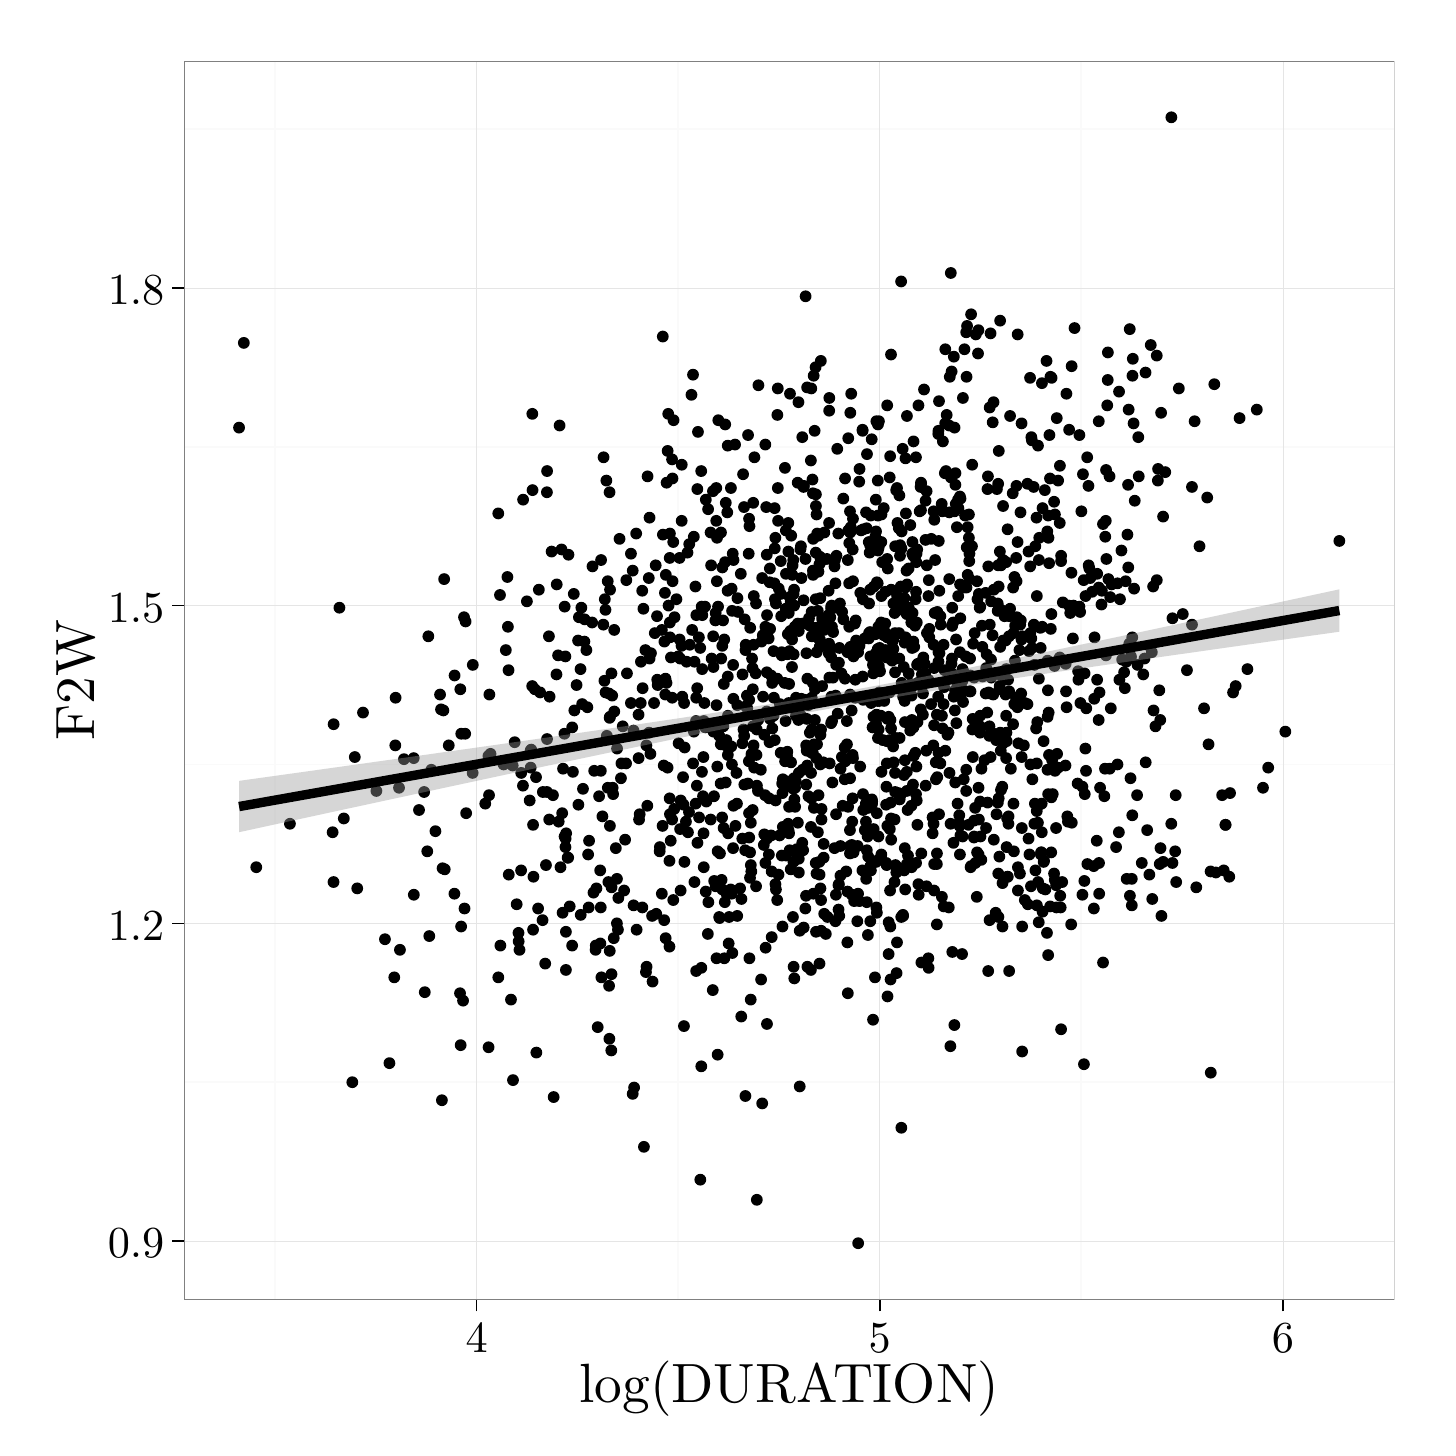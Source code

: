 % Created by tikzDevice version 0.8.1 on 2016-02-09 02:14:57
% !TEX encoding = UTF-8 Unicode
\begin{tikzpicture}[x=1pt,y=1pt]
\definecolor{fillColor}{RGB}{255,255,255}
\path[use as bounding box,fill=fillColor,fill opacity=0.00] (0,0) rectangle (505.89,505.89);
\begin{scope}
\path[clip] (  0.00,  0.00) rectangle (505.89,505.89);
\definecolor{drawColor}{RGB}{255,255,255}
\definecolor{fillColor}{RGB}{255,255,255}

\path[draw=drawColor,line width= 0.6pt,line join=round,line cap=round,fill=fillColor] (  0.00, -0.00) rectangle (505.89,505.89);
\end{scope}
\begin{scope}
\path[clip] ( 56.50, 46.31) rectangle (493.85,493.84);
\definecolor{fillColor}{RGB}{255,255,255}

\path[fill=fillColor] ( 56.50, 46.31) rectangle (493.85,493.84);
\definecolor{drawColor}{gray}{0.98}

\path[draw=drawColor,line width= 0.6pt,line join=round] ( 56.50,124.83) --
	(493.85,124.83);

\path[draw=drawColor,line width= 0.6pt,line join=round] ( 56.50,239.65) --
	(493.85,239.65);

\path[draw=drawColor,line width= 0.6pt,line join=round] ( 56.50,354.47) --
	(493.85,354.47);

\path[draw=drawColor,line width= 0.6pt,line join=round] ( 56.50,469.29) --
	(493.85,469.29);

\path[draw=drawColor,line width= 0.6pt,line join=round] ( 89.37, 46.31) --
	( 89.37,493.84);

\path[draw=drawColor,line width= 0.6pt,line join=round] (235.05, 46.31) --
	(235.05,493.84);

\path[draw=drawColor,line width= 0.6pt,line join=round] (380.73, 46.31) --
	(380.73,493.84);
\definecolor{drawColor}{gray}{0.90}

\path[draw=drawColor,line width= 0.2pt,line join=round] ( 56.50, 67.42) --
	(493.85, 67.42);

\path[draw=drawColor,line width= 0.2pt,line join=round] ( 56.50,182.24) --
	(493.85,182.24);

\path[draw=drawColor,line width= 0.2pt,line join=round] ( 56.50,297.06) --
	(493.85,297.06);

\path[draw=drawColor,line width= 0.2pt,line join=round] ( 56.50,411.88) --
	(493.85,411.88);

\path[draw=drawColor,line width= 0.2pt,line join=round] (162.21, 46.31) --
	(162.21,493.84);

\path[draw=drawColor,line width= 0.2pt,line join=round] (307.89, 46.31) --
	(307.89,493.84);

\path[draw=drawColor,line width= 0.2pt,line join=round] (453.57, 46.31) --
	(453.57,493.84);
\definecolor{fillColor}{RGB}{0,0,0}

\path[fill=fillColor] (211.78,176.88) circle (  2.13);

\path[fill=fillColor] (174.64,154.68) circle (  2.13);

\path[fill=fillColor] (292.11,221.66) circle (  2.13);

\path[fill=fillColor] (292.06,192.57) circle (  2.13);

\path[fill=fillColor] (210.20,140.52) circle (  2.13);

\path[fill=fillColor] (253.48,184.53) circle (  2.13);

\path[fill=fillColor] (235.56,314.28) circle (  2.13);

\path[fill=fillColor] (232.87,219.75) circle (  2.13);

\path[fill=fillColor] (293.26,184.92) circle (  2.13);

\path[fill=fillColor] (241.81,231.99) circle (  2.13);

\path[fill=fillColor] (242.61,220.51) circle (  2.13);

\path[fill=fillColor] (306.84,222.04) circle (  2.13);

\path[fill=fillColor] (225.80,161.19) circle (  2.13);

\path[fill=fillColor] (207.08,187.98) circle (  2.13);

\path[fill=fillColor] (183.26,266.82) circle (  2.13);

\path[fill=fillColor] (275.13,224.34) circle (  2.13);

\path[fill=fillColor] (272.86,234.29) circle (  2.13);

\path[fill=fillColor] (266.16,250.37) circle (  2.13);

\path[fill=fillColor] (223.41,164.63) circle (  2.13);

\path[fill=fillColor] (202.71,187.98) circle (  2.13);

\path[fill=fillColor] (305.15,226.25) circle (  2.13);

\path[fill=fillColor] (210.33,172.29) circle (  2.13);

\path[fill=fillColor] (276.65,230.85) circle (  2.13);

\path[fill=fillColor] (223.91,224.72) circle (  2.13);

\path[fill=fillColor] (243.43,166.16) circle (  2.13);

\path[fill=fillColor] (205.98,144.73) circle (  2.13);

\path[fill=fillColor] (220.74,257.64) circle (  2.13);

\path[fill=fillColor] (321.49,217.83) circle (  2.13);

\path[fill=fillColor] (370.88,200.23) circle (  2.13);

\path[fill=fillColor] (272.74,229.31) circle (  2.13);

\path[fill=fillColor] (283.04,217.07) circle (  2.13);

\path[fill=fillColor] (266.57,204.05) circle (  2.13);

\path[fill=fillColor] (314.38,300.12) circle (  2.13);

\path[fill=fillColor] (216.55,272.56) circle (  2.13);

\path[fill=fillColor] (175.25,239.27) circle (  2.13);

\path[fill=fillColor] (237.19,261.85) circle (  2.13);

\path[fill=fillColor] (227.41,293.23) circle (  2.13);

\path[fill=fillColor] (262.38,300.50) circle (  2.13);

\path[fill=fillColor] (251.48,216.68) circle (  2.13);

\path[fill=fillColor] (321.64,276.01) circle (  2.13);

\path[fill=fillColor] (187.63,338.01) circle (  2.13);

\path[fill=fillColor] (182.62,179.94) circle (  2.13);

\path[fill=fillColor] (284.97,241.94) circle (  2.13);

\path[fill=fillColor] (251.74,169.61) circle (  2.13);

\path[fill=fillColor] (281.75,166.55) circle (  2.13);

\path[fill=fillColor] (249.32,134.78) circle (  2.13);

\path[fill=fillColor] (190.06,119.47) circle (  2.13);

\path[fill=fillColor] (290.67,255.34) circle (  2.13);

\path[fill=fillColor] (134.52,172.67) circle (  2.13);

\path[fill=fillColor] (118.21,242.33) circle (  2.13);

\path[fill=fillColor] (205.28,174.20) circle (  2.13);

\path[fill=fillColor] (195.86,188.36) circle (  2.13);

\path[fill=fillColor] (170.06,162.72) circle (  2.13);

\path[fill=fillColor] (287.83,185.68) circle (  2.13);

\path[fill=fillColor] (287.63,205.97) circle (  2.13);

\path[fill=fillColor] (232.08,221.66) circle (  2.13);

\path[fill=fillColor] (242.02,211.33) circle (  2.13);

\path[fill=fillColor] (211.38,231.23) circle (  2.13);

\path[fill=fillColor] (145.13,177.64) circle (  2.13);

\path[fill=fillColor] (340.53,277.92) circle (  2.13);

\path[fill=fillColor] (371.15,197.93) circle (  2.13);

\path[fill=fillColor] (291.55,209.41) circle (  2.13);

\path[fill=fillColor] (310.70,155.83) circle (  2.13);

\path[fill=fillColor] (219.13,122.91) circle (  2.13);

\path[fill=fillColor] (196.74,174.20) circle (  2.13);

\path[fill=fillColor] (340.72,202.52) circle (  2.13);

\path[fill=fillColor] (258.96,232.38) circle (  2.13);

\path[fill=fillColor] (301.84,228.93) circle (  2.13);

\path[fill=fillColor] (305.05,227.02) circle (  2.13);

\path[fill=fillColor] (257.85,148.56) circle (  2.13);

\path[fill=fillColor] (306.16,162.72) circle (  2.13);

\path[fill=fillColor] (110.55,254.19) circle (  2.13);

\path[fill=fillColor] (286.84,219.75) circle (  2.13);

\path[fill=fillColor] (300.09, 66.65) circle (  2.13);

\path[fill=fillColor] (289.47,279.84) circle (  2.13);

\path[fill=fillColor] (275.30,280.60) circle (  2.13);

\path[fill=fillColor] (207.31,162.72) circle (  2.13);

\path[fill=fillColor] (166.54,137.46) circle (  2.13);

\path[fill=fillColor] (170.81,174.20) circle (  2.13);

\path[fill=fillColor] (235.94,194.10) circle (  2.13);

\path[fill=fillColor] (300.82,238.88) circle (  2.13);

\path[fill=fillColor] (183.81,135.54) circle (  2.13);

\path[fill=fillColor] (250.46,246.92) circle (  2.13);

\path[fill=fillColor] (156.63,181.09) circle (  2.13);

\path[fill=fillColor] (316.94,209.41) circle (  2.13);

\path[fill=fillColor] (243.55,296.68) circle (  2.13);

\path[fill=fillColor] (236.27,282.52) circle (  2.13);

\path[fill=fillColor] (194.03,296.68) circle (  2.13);

\path[fill=fillColor] (270.38,297.82) circle (  2.13);

\path[fill=fillColor] (263.48, 82.34) circle (  2.13);

\path[fill=fillColor] (199.19,292.85) circle (  2.13);

\path[fill=fillColor] (199.77,274.10) circle (  2.13);

\path[fill=fillColor] (330.92,269.12) circle (  2.13);

\path[fill=fillColor] (317.68,230.08) circle (  2.13);

\path[fill=fillColor] (268.62,271.80) circle (  2.13);

\path[fill=fillColor] (194.49,179.18) circle (  2.13);

\path[fill=fillColor] (328.53,203.67) circle (  2.13);

\path[fill=fillColor] (177.36,178.79) circle (  2.13);

\path[fill=fillColor] (270.20,196.40) circle (  2.13);

\path[fill=fillColor] (175.37,125.59) circle (  2.13);

\path[fill=fillColor] (267.14,145.88) circle (  2.13);

\path[fill=fillColor] (241.56,165.01) circle (  2.13);

\path[fill=fillColor] (241.29,303.95) circle (  2.13);

\path[fill=fillColor] (266.65,173.43) circle (  2.13);

\path[fill=fillColor] (313.66,202.91) circle (  2.13);

\path[fill=fillColor] (273.69,240.80) circle (  2.13);

\path[fill=fillColor] (283.02,165.40) circle (  2.13);

\path[fill=fillColor] (297.79,210.56) circle (  2.13);

\path[fill=fillColor] (210.09,159.66) circle (  2.13);

\path[fill=fillColor] (279.89,211.33) circle (  2.13);

\path[fill=fillColor] (280.22,208.65) circle (  2.13);

\path[fill=fillColor] (312.35,277.16) circle (  2.13);

\path[fill=fillColor] (304.48,183.00) circle (  2.13);

\path[fill=fillColor] (324.43,320.79) circle (  2.13);

\path[fill=fillColor] (265.42,117.17) circle (  2.13);

\path[fill=fillColor] (277.02,162.34) circle (  2.13);

\path[fill=fillColor] (261.27,154.68) circle (  2.13);

\path[fill=fillColor] (316.34,184.92) circle (  2.13);

\path[fill=fillColor] (293.70,210.18) circle (  2.13);

\path[fill=fillColor] (276.71,204.44) circle (  2.13);

\path[fill=fillColor] (150.70,201.76) circle (  2.13);

\path[fill=fillColor] (247.56,158.12) circle (  2.13);

\path[fill=fillColor] (351.12,206.35) circle (  2.13);

\path[fill=fillColor] (297.94,218.98) circle (  2.13);

\path[fill=fillColor] (304.69,201.37) circle (  2.13);

\path[fill=fillColor] (296.36,156.98) circle (  2.13);

\path[fill=fillColor] (265.73,264.14) circle (  2.13);

\path[fill=fillColor] (272.74,181.09) circle (  2.13);

\path[fill=fillColor] (278.98,179.56) circle (  2.13);

\path[fill=fillColor] (304.96,225.10) circle (  2.13);

\path[fill=fillColor] (220.04,179.94) circle (  2.13);

\path[fill=fillColor] (254.03,194.49) circle (  2.13);

\path[fill=fillColor] (343.71,219.75) circle (  2.13);

\path[fill=fillColor] (301.89,263.00) circle (  2.13);

\path[fill=fillColor] (354.00,199.08) circle (  2.13);

\path[fill=fillColor] (178.34,236.59) circle (  2.13);

\path[fill=fillColor] (317.67,236.97) circle (  2.13);

\path[fill=fillColor] (264.93,237.73) circle (  2.13);

\path[fill=fillColor] (317.96,223.19) circle (  2.13);

\path[fill=fillColor] (302.99,198.31) circle (  2.13);

\path[fill=fillColor] (260.60,240.80) circle (  2.13);

\path[fill=fillColor] (244.30,202.52) circle (  2.13);

\path[fill=fillColor] (329.79,240.03) circle (  2.13);

\path[fill=fillColor] (311.62,194.10) circle (  2.13);

\path[fill=fillColor] (251.36,253.43) circle (  2.13);

\path[fill=fillColor] (344.15,253.43) circle (  2.13);

\path[fill=fillColor] (368.74,228.93) circle (  2.13);

\path[fill=fillColor] (365.05,218.60) circle (  2.13);

\path[fill=fillColor] (326.98,220.51) circle (  2.13);

\path[fill=fillColor] (282.13,228.17) circle (  2.13);

\path[fill=fillColor] (308.51,236.97) circle (  2.13);

\path[fill=fillColor] (329.12,276.77) circle (  2.13);

\path[fill=fillColor] (222.49,295.91) circle (  2.13);

\path[fill=fillColor] (347.08,165.01) circle (  2.13);

\path[fill=fillColor] (398.29,192.19) circle (  2.13);

\path[fill=fillColor] (311.12,182.62) circle (  2.13);

\path[fill=fillColor] (353.92,220.13) circle (  2.13);

\path[fill=fillColor] (366.83,194.87) circle (  2.13);

\path[fill=fillColor] (415.01,197.16) circle (  2.13);

\path[fill=fillColor] (373.42,143.96) circle (  2.13);

\path[fill=fillColor] (387.18,192.95) circle (  2.13);

\path[fill=fillColor] (320.74,243.86) circle (  2.13);

\path[fill=fillColor] (397.12,198.31) circle (  2.13);

\path[fill=fillColor] (364.63,222.81) circle (  2.13);

\path[fill=fillColor] (254.62,171.52) circle (  2.13);

\path[fill=fillColor] (363.95,225.49) circle (  2.13);

\path[fill=fillColor] (327.57,274.48) circle (  2.13);

\path[fill=fillColor] (346.72,258.40) circle (  2.13);

\path[fill=fillColor] (304.78,261.85) circle (  2.13);

\path[fill=fillColor] (329.01,264.14) circle (  2.13);

\path[fill=fillColor] (377.68,285.19) circle (  2.13);

\path[fill=fillColor] (344.82,289.79) circle (  2.13);

\path[fill=fillColor] (259.09,292.08) circle (  2.13);

\path[fill=fillColor] (258.89,249.98) circle (  2.13);

\path[fill=fillColor] (311.13,256.87) circle (  2.13);

\path[fill=fillColor] (321.52,254.96) circle (  2.13);

\path[fill=fillColor] (334.86,145.49) circle (  2.13);

\path[fill=fillColor] (368.74,170.76) circle (  2.13);

\path[fill=fillColor] (229.15,192.95) circle (  2.13);

\path[fill=fillColor] (265.02,161.95) circle (  2.13);

\path[fill=fillColor] (297.13,207.50) circle (  2.13);

\path[fill=fillColor] (117.31,124.83) circle (  2.13);

\path[fill=fillColor] (149.92,202.14) circle (  2.13);

\path[fill=fillColor] (329.32,221.66) circle (  2.13);

\path[fill=fillColor] (297.43,325.38) circle (  2.13);

\path[fill=fillColor] (286.09,311.99) circle (  2.13);

\path[fill=fillColor] (321.69,269.12) circle (  2.13);

\path[fill=fillColor] (244.17,242.33) circle (  2.13);

\path[fill=fillColor] (210.96,163.87) circle (  2.13);

\path[fill=fillColor] (284.10,223.96) circle (  2.13);

\path[fill=fillColor] (267.10,272.95) circle (  2.13);

\path[fill=fillColor] (316.99,241.18) circle (  2.13);

\path[fill=fillColor] (398.60,278.31) circle (  2.13);

\path[fill=fillColor] (311.80,161.95) circle (  2.13);

\path[fill=fillColor] (243.73,274.10) circle (  2.13);

\path[fill=fillColor] (210.41,256.87) circle (  2.13);

\path[fill=fillColor] (319.90,232.38) circle (  2.13);

\path[fill=fillColor] (206.94,174.97) circle (  2.13);

\path[fill=fillColor] (295.78,200.99) circle (  2.13);

\path[fill=fillColor] (326.45,261.46) circle (  2.13);

\path[fill=fillColor] (338.04,303.57) circle (  2.13);

\path[fill=fillColor] (287.07,267.97) circle (  2.13);

\path[fill=fillColor] (291.97,264.53) circle (  2.13);

\path[fill=fillColor] (247.38,253.04) circle (  2.13);

\path[fill=fillColor] (209.28,249.98) circle (  2.13);

\path[fill=fillColor] (241.39,225.49) circle (  2.13);

\path[fill=fillColor] (258.26,247.30) circle (  2.13);

\path[fill=fillColor] (201.25,292.08) circle (  2.13);

\path[fill=fillColor] (308.39,290.94) circle (  2.13);

\path[fill=fillColor] (247.15,277.92) circle (  2.13);

\path[fill=fillColor] (254.77,315.81) circle (  2.13);

\path[fill=fillColor] (283.79,308.16) circle (  2.13);

\path[fill=fillColor] (269.51,257.25) circle (  2.13);

\path[fill=fillColor] (287.79,288.26) circle (  2.13);

\path[fill=fillColor] (277.92,209.03) circle (  2.13);

\path[fill=fillColor] (317.34,330.36) circle (  2.13);

\path[fill=fillColor] (340.23,313.13) circle (  2.13);

\path[fill=fillColor] (309.05,248.45) circle (  2.13);

\path[fill=fillColor] (233.61,223.57) circle (  2.13);

\path[fill=fillColor] (304.43,302.80) circle (  2.13);

\path[fill=fillColor] (329.23,320.41) circle (  2.13);

\path[fill=fillColor] (289.37,293.61) circle (  2.13);

\path[fill=fillColor] (351.86,312.37) circle (  2.13);

\path[fill=fillColor] (274.01,308.54) circle (  2.13);

\path[fill=fillColor] (333.00,306.63) circle (  2.13);

\path[fill=fillColor] (352.54,272.56) circle (  2.13);

\path[fill=fillColor] (285.12,280.22) circle (  2.13);

\path[fill=fillColor] (291.01,271.03) circle (  2.13);

\path[fill=fillColor] (359.17,242.33) circle (  2.13);

\path[fill=fillColor] (291.87,305.10) circle (  2.13);

\path[fill=fillColor] (324.91,311.60) circle (  2.13);

\path[fill=fillColor] (263.19,297.82) circle (  2.13);

\path[fill=fillColor] (339.23,303.57) circle (  2.13);

\path[fill=fillColor] (235.97,226.64) circle (  2.13);

\path[fill=fillColor] (338.96,278.69) circle (  2.13);

\path[fill=fillColor] (344.18,257.25) circle (  2.13);

\path[fill=fillColor] (267.06,258.79) circle (  2.13);

\path[fill=fillColor] (321.19,315.81) circle (  2.13);

\path[fill=fillColor] (308.28,257.25) circle (  2.13);

\path[fill=fillColor] (371.23,237.35) circle (  2.13);

\path[fill=fillColor] (300.56,282.52) circle (  2.13);

\path[fill=fillColor] (278.27,290.55) circle (  2.13);

\path[fill=fillColor] (352.98,293.23) circle (  2.13);

\path[fill=fillColor] (290.35,295.91) circle (  2.13);

\path[fill=fillColor] (319.12,268.74) circle (  2.13);

\path[fill=fillColor] (357.99,247.30) circle (  2.13);

\path[fill=fillColor] (289.93,280.60) circle (  2.13);

\path[fill=fillColor] (369.71,288.64) circle (  2.13);

\path[fill=fillColor] (387.05,303.57) circle (  2.13);

\path[fill=fillColor] (405.30,282.52) circle (  2.13);

\path[fill=fillColor] (344.02,296.29) circle (  2.13);

\path[fill=fillColor] (380.31,294.76) circle (  2.13);

\path[fill=fillColor] (357.33,305.86) circle (  2.13);

\path[fill=fillColor] (403.57,277.92) circle (  2.13);

\path[fill=fillColor] (380.04,296.68) circle (  2.13);

\path[fill=fillColor] (307.41,289.40) circle (  2.13);

\path[fill=fillColor] (373.42,313.13) circle (  2.13);

\path[fill=fillColor] (300.87,301.65) circle (  2.13);

\path[fill=fillColor] (274.49,279.45) circle (  2.13);

\path[fill=fillColor] (282.10,261.08) circle (  2.13);

\path[fill=fillColor] (311.53,248.45) circle (  2.13);

\path[fill=fillColor] (319.16,268.35) circle (  2.13);

\path[fill=fillColor] (314.88,287.11) circle (  2.13);

\path[fill=fillColor] (270.03,299.36) circle (  2.13);

\path[fill=fillColor] (306.37,286.73) circle (  2.13);

\path[fill=fillColor] (286.28,284.81) circle (  2.13);

\path[fill=fillColor] (359.97,246.54) circle (  2.13);

\path[fill=fillColor] (362.34,239.65) circle (  2.13);

\path[fill=fillColor] (247.80,251.51) circle (  2.13);

\path[fill=fillColor] (359.12,284.81) circle (  2.13);

\path[fill=fillColor] (252.92,302.42) circle (  2.13);

\path[fill=fillColor] (310.64,256.11) circle (  2.13);

\path[fill=fillColor] (290.35,296.68) circle (  2.13);

\path[fill=fillColor] (351.30,316.58) circle (  2.13);

\path[fill=fillColor] (352.49,313.52) circle (  2.13);

\path[fill=fillColor] (371.20,329.98) circle (  2.13);

\path[fill=fillColor] (390.93,343.75) circle (  2.13);

\path[fill=fillColor] (252.99,271.42) circle (  2.13);

\path[fill=fillColor] (287.99,290.94) circle (  2.13);

\path[fill=fillColor] (299.20,291.70) circle (  2.13);

\path[fill=fillColor] (229.17,288.26) circle (  2.13);

\path[fill=fillColor] (265.64,286.34) circle (  2.13);

\path[fill=fillColor] (286.33,314.67) circle (  2.13);

\path[fill=fillColor] (276.28,308.16) circle (  2.13);

\path[fill=fillColor] (348.66,286.34) circle (  2.13);

\path[fill=fillColor] (290.62,289.40) circle (  2.13);

\path[fill=fillColor] (324.29,272.56) circle (  2.13);

\path[fill=fillColor] (265.16,284.05) circle (  2.13);

\path[fill=fillColor] (233.74,292.85) circle (  2.13);

\path[fill=fillColor] (305.33,286.73) circle (  2.13);

\path[fill=fillColor] (266.01,210.56) circle (  2.13);

\path[fill=fillColor] (245.02,193.72) circle (  2.13);

\path[fill=fillColor] (243.41,130.57) circle (  2.13);

\path[fill=fillColor] (110.19,215.15) circle (  2.13);

\path[fill=fillColor] (156.23,156.98) circle (  2.13);

\path[fill=fillColor] (251.91,189.89) circle (  2.13);

\path[fill=fillColor] (172.78,280.98) circle (  2.13);

\path[fill=fillColor] (158.24,291.32) circle (  2.13);

\path[fill=fillColor] (245.97,189.89) circle (  2.13);

\path[fill=fillColor] (114.24,220.13) circle (  2.13);

\path[fill=fillColor] (193.95,250.75) circle (  2.13);

\path[fill=fillColor] (166.71,228.55) circle (  2.13);

\path[fill=fillColor] (275.35,208.65) circle (  2.13);

\path[fill=fillColor] (285.76,228.55) circle (  2.13);

\path[fill=fillColor] (157.32,154.30) circle (  2.13);

\path[fill=fillColor] (218.94,188.74) circle (  2.13);

\path[fill=fillColor] (328.68,235.06) circle (  2.13);

\path[fill=fillColor] (278.31,218.60) circle (  2.13);

\path[fill=fillColor] (228.44,209.79) circle (  2.13);

\path[fill=fillColor] (199.84,185.30) circle (  2.13);

\path[fill=fillColor] (212.53,209.41) circle (  2.13);

\path[fill=fillColor] (147.34,215.54) circle (  2.13);

\path[fill=fillColor] (145.87,237.73) circle (  2.13);

\path[fill=fillColor] (289.80,240.03) circle (  2.13);

\path[fill=fillColor] (139.53,192.57) circle (  2.13);

\path[fill=fillColor] (189.81,228.55) circle (  2.13);

\path[fill=fillColor] (211.55,228.93) circle (  2.13);

\path[fill=fillColor] (186.16,229.70) circle (  2.13);

\path[fill=fillColor] (270.38,194.49) circle (  2.13);

\path[fill=fillColor] (156.46,138.22) circle (  2.13);

\path[fill=fillColor] (240.93,197.16) circle (  2.13);

\path[fill=fillColor] (253.10,214.77) circle (  2.13);

\path[fill=fillColor] (165.35,225.49) circle (  2.13);

\path[fill=fillColor] (284.86,179.18) circle (  2.13);

\path[fill=fillColor] (312.81,281.37) circle (  2.13);

\path[fill=fillColor] ( 94.77,218.22) circle (  2.13);

\path[fill=fillColor] (249.89,184.53) circle (  2.13);

\path[fill=fillColor] (119.08,194.87) circle (  2.13);

\path[fill=fillColor] (281.25,192.19) circle (  2.13);

\path[fill=fillColor] (187.01,167.69) circle (  2.13);

\path[fill=fillColor] (143.49,157.36) circle (  2.13);

\path[fill=fillColor] (243.06, 89.61) circle (  2.13);

\path[fill=fillColor] (132.47,162.72) circle (  2.13);

\path[fill=fillColor] (130.72,131.72) circle (  2.13);

\path[fill=fillColor] (193.29,186.06) circle (  2.13);

\path[fill=fillColor] (110.52,197.16) circle (  2.13);

\path[fill=fillColor] (214.38,234.67) circle (  2.13);

\path[fill=fillColor] (177.41,175.73) circle (  2.13);

\path[fill=fillColor] (195.30,205.97) circle (  2.13);

\path[fill=fillColor] (300.55,190.28) circle (  2.13);

\path[fill=fillColor] (303.20,189.89) circle (  2.13);

\path[fill=fillColor] (221.14,221.66) circle (  2.13);

\path[fill=fillColor] (312.94,240.41) circle (  2.13);

\path[fill=fillColor] (275.73,201.76) circle (  2.13);

\path[fill=fillColor] (206.88,201.37) circle (  2.13);

\path[fill=fillColor] (310.39,203.29) circle (  2.13);

\path[fill=fillColor] (149.68,118.32) circle (  2.13);

\path[fill=fillColor] (286.72,179.56) circle (  2.13);

\path[fill=fillColor] (184.44,187.60) circle (  2.13);

\path[fill=fillColor] (255.75,217.45) circle (  2.13);

\path[fill=fillColor] (209.83,197.16) circle (  2.13);

\path[fill=fillColor] (205.51,194.87) circle (  2.13);

\path[fill=fillColor] (283.90,192.95) circle (  2.13);

\path[fill=fillColor] (204.45,193.34) circle (  2.13);

\path[fill=fillColor] (193.14,222.04) circle (  2.13);

\path[fill=fillColor] (175.98,247.69) circle (  2.13);

\path[fill=fillColor] (250.93,220.51) circle (  2.13);

\path[fill=fillColor] (263.20,195.63) circle (  2.13);

\path[fill=fillColor] (271.05,375.52) circle (  2.13);

\path[fill=fillColor] (191.88,218.98) circle (  2.13);

\path[fill=fillColor] (293.00,187.21) circle (  2.13);

\path[fill=fillColor] (228.37,208.26) circle (  2.13);

\path[fill=fillColor] (312.02,212.47) circle (  2.13);

\path[fill=fillColor] (280.41,180.71) circle (  2.13);

\path[fill=fillColor] (272.13,301.27) circle (  2.13);

\path[fill=fillColor] (237.01,225.10) circle (  2.13);

\path[fill=fillColor] (143.26,229.70) circle (  2.13);

\path[fill=fillColor] (126.01,230.08) circle (  2.13);

\path[fill=fillColor] (268.84,200.99) circle (  2.13);

\path[fill=fillColor] (212.93,198.31) circle (  2.13);

\path[fill=fillColor] (251.00,194.49) circle (  2.13);

\path[fill=fillColor] (248.91,261.08) circle (  2.13);

\path[fill=fillColor] (236.82,235.06) circle (  2.13);

\path[fill=fillColor] (195.12,205.97) circle (  2.13);

\path[fill=fillColor] (260.73,213.24) circle (  2.13);

\path[fill=fillColor] (248.58,195.63) circle (  2.13);

\path[fill=fillColor] (280.02,237.73) circle (  2.13);

\path[fill=fillColor] (178.97,231.99) circle (  2.13);

\path[fill=fillColor] (295.24,234.29) circle (  2.13);

\path[fill=fillColor] (181.40,226.64) circle (  2.13);

\path[fill=fillColor] (263.90,230.08) circle (  2.13);

\path[fill=fillColor] (289.01,184.53) circle (  2.13);

\path[fill=fillColor] (336.63,221.28) circle (  2.13);

\path[fill=fillColor] (266.18,214.39) circle (  2.13);

\path[fill=fillColor] (302.86,225.49) circle (  2.13);

\path[fill=fillColor] (311.71,181.09) circle (  2.13);

\path[fill=fillColor] (315.70,108.37) circle (  2.13);

\path[fill=fillColor] (248.91,169.61) circle (  2.13);

\path[fill=fillColor] (271.31,199.84) circle (  2.13);

\path[fill=fillColor] (220.92,219.75) circle (  2.13);

\path[fill=fillColor] (266.45,228.55) circle (  2.13);

\path[fill=fillColor] (314.13,175.35) circle (  2.13);

\path[fill=fillColor] (334.11,171.90) circle (  2.13);

\path[fill=fillColor] (307.42,213.62) circle (  2.13);

\path[fill=fillColor] (328.56,207.50) circle (  2.13);

\path[fill=fillColor] (366.13,207.12) circle (  2.13);

\path[fill=fillColor] (354.65,165.01) circle (  2.13);

\path[fill=fillColor] (388.58,168.08) circle (  2.13);

\path[fill=fillColor] (409.68,184.92) circle (  2.13);

\path[fill=fillColor] (352.24,181.09) circle (  2.13);

\path[fill=fillColor] (406.37,191.04) circle (  2.13);

\path[fill=fillColor] (359.35,181.09) circle (  2.13);

\path[fill=fillColor] (359.35,135.93) circle (  2.13);

\path[fill=fillColor] (368.32,178.79) circle (  2.13);

\path[fill=fillColor] (324.10,276.01) circle (  2.13);

\path[fill=fillColor] (329.12,243.86) circle (  2.13);

\path[fill=fillColor] (275.00,261.85) circle (  2.13);

\path[fill=fillColor] (330.95,282.90) circle (  2.13);

\path[fill=fillColor] (359.24,216.68) circle (  2.13);

\path[fill=fillColor] (305.47,147.41) circle (  2.13);

\path[fill=fillColor] (273.77,217.07) circle (  2.13);

\path[fill=fillColor] (344.97,282.13) circle (  2.13);

\path[fill=fillColor] (284.12,246.92) circle (  2.13);

\path[fill=fillColor] (305.30,253.04) circle (  2.13);

\path[fill=fillColor] (336.05,268.35) circle (  2.13);

\path[fill=fillColor] (366.41,225.49) circle (  2.13);

\path[fill=fillColor] (293.15,276.39) circle (  2.13);

\path[fill=fillColor] (244.22,214.77) circle (  2.13);

\path[fill=fillColor] (258.23,212.86) circle (  2.13);

\path[fill=fillColor] (358.64,290.17) circle (  2.13);

\path[fill=fillColor] (256.39,184.92) circle (  2.13);

\path[fill=fillColor] (225.63,184.92) circle (  2.13);

\path[fill=fillColor] (188.46,219.75) circle (  2.13);

\path[fill=fillColor] (176.70,189.13) circle (  2.13);

\path[fill=fillColor] (197.01,236.97) circle (  2.13);

\path[fill=fillColor] (157.85,187.60) circle (  2.13);

\path[fill=fillColor] (309.39,286.34) circle (  2.13);

\path[fill=fillColor] (280.38,298.97) circle (  2.13);

\path[fill=fillColor] (315.09,227.02) circle (  2.13);

\path[fill=fillColor] (261.03,207.88) circle (  2.13);

\path[fill=fillColor] (187.67,248.83) circle (  2.13);

\path[fill=fillColor] (230.39,264.91) circle (  2.13);

\path[fill=fillColor] (182.31,267.97) circle (  2.13);

\path[fill=fillColor] (344.15,251.13) circle (  2.13);

\path[fill=fillColor] (239.06,319.26) circle (  2.13);

\path[fill=fillColor] (331.32,273.71) circle (  2.13);

\path[fill=fillColor] (254.91,275.63) circle (  2.13);

\path[fill=fillColor] (150.21,259.17) circle (  2.13);

\path[fill=fillColor] (141.41,223.19) circle (  2.13);

\path[fill=fillColor] (368.56,277.16) circle (  2.13);

\path[fill=fillColor] (308.47,207.12) circle (  2.13);

\path[fill=fillColor] (252.22,246.54) circle (  2.13);

\path[fill=fillColor] (312.84,297.82) circle (  2.13);

\path[fill=fillColor] (321.28,290.94) circle (  2.13);

\path[fill=fillColor] (368.66,266.44) circle (  2.13);

\path[fill=fillColor] (200.07,296.29) circle (  2.13);

\path[fill=fillColor] (319.30,290.94) circle (  2.13);

\path[fill=fillColor] (287.50,240.41) circle (  2.13);

\path[fill=fillColor] (335.11,266.44) circle (  2.13);

\path[fill=fillColor] (328.14,240.41) circle (  2.13);

\path[fill=fillColor] (253.04,257.25) circle (  2.13);

\path[fill=fillColor] (302.50,215.92) circle (  2.13);

\path[fill=fillColor] (230.00,183.39) circle (  2.13);

\path[fill=fillColor] (408.91,266.44) circle (  2.13);

\path[fill=fillColor] (121.17,258.40) circle (  2.13);

\path[fill=fillColor] (302.90,218.98) circle (  2.13);

\path[fill=fillColor] (312.40,277.92) circle (  2.13);

\path[fill=fillColor] (325.50,300.50) circle (  2.13);

\path[fill=fillColor] (194.30,278.69) circle (  2.13);

\path[fill=fillColor] (318.31,310.46) circle (  2.13);

\path[fill=fillColor] (191.08,272.18) circle (  2.13);

\path[fill=fillColor] (297.74,259.17) circle (  2.13);

\path[fill=fillColor] (352.17,231.61) circle (  2.13);

\path[fill=fillColor] (299.00,263.76) circle (  2.13);

\path[fill=fillColor] (263.05,272.56) circle (  2.13);

\path[fill=fillColor] (254.24,246.16) circle (  2.13);

\path[fill=fillColor] (252.23,233.14) circle (  2.13);

\path[fill=fillColor] (351.63,244.62) circle (  2.13);

\path[fill=fillColor] (210.94,272.56) circle (  2.13);

\path[fill=fillColor] (352.45,333.04) circle (  2.13);

\path[fill=fillColor] (368.56,256.87) circle (  2.13);

\path[fill=fillColor] (358.75,330.74) circle (  2.13);

\path[fill=fillColor] (380.04,358.68) circle (  2.13);

\path[fill=fillColor] (364.11,318.49) circle (  2.13);

\path[fill=fillColor] (397.69,310.84) circle (  2.13);

\path[fill=fillColor] (368.86,321.55) circle (  2.13);

\path[fill=fillColor] (304.42,318.88) circle (  2.13);

\path[fill=fillColor] (357.29,340.31) circle (  2.13);

\path[fill=fillColor] (281.32,232.38) circle (  2.13);

\path[fill=fillColor] (290.37,278.31) circle (  2.13);

\path[fill=fillColor] (306.48,279.84) circle (  2.13);

\path[fill=fillColor] (351.70,230.46) circle (  2.13);

\path[fill=fillColor] (181.95,245.01) circle (  2.13);

\path[fill=fillColor] (202.24,260.32) circle (  2.13);

\path[fill=fillColor] (249.91,249.98) circle (  2.13);

\path[fill=fillColor] (226.61,287.11) circle (  2.13);

\path[fill=fillColor] (272.48,279.07) circle (  2.13);

\path[fill=fillColor] (313.43,272.95) circle (  2.13);

\path[fill=fillColor] (204.09,311.22) circle (  2.13);

\path[fill=fillColor] (226.33,261.85) circle (  2.13);

\path[fill=fillColor] (230.47,270.65) circle (  2.13);

\path[fill=fillColor] (251.00,282.52) circle (  2.13);

\path[fill=fillColor] (236.54,264.14) circle (  2.13);

\path[fill=fillColor] (307.52,318.11) circle (  2.13);

\path[fill=fillColor] (230.08,284.05) circle (  2.13);

\path[fill=fillColor] (320.34,282.13) circle (  2.13);

\path[fill=fillColor] (277.20,289.40) circle (  2.13);

\path[fill=fillColor] (307.49,252.28) circle (  2.13);

\path[fill=fillColor] (144.39,208.26) circle (  2.13);

\path[fill=fillColor] (310.79,310.46) circle (  2.13);

\path[fill=fillColor] (156.34,266.82) circle (  2.13);

\path[fill=fillColor] (156.67,250.75) circle (  2.13);

\path[fill=fillColor] (303.72,206.35) circle (  2.13);

\path[fill=fillColor] (183.69,235.06) circle (  2.13);

\path[fill=fillColor] (275.89,287.87) circle (  2.13);

\path[fill=fillColor] (301.73,271.42) circle (  2.13);

\path[fill=fillColor] (191.67,279.07) circle (  2.13);

\path[fill=fillColor] (213.44,191.42) circle (  2.13);

\path[fill=fillColor] (167.24,243.48) circle (  2.13);

\path[fill=fillColor] (144.78,285.96) circle (  2.13);

\path[fill=fillColor] (134.18,231.23) circle (  2.13);

\path[fill=fillColor] (157.67,292.85) circle (  2.13);

\path[fill=fillColor] (311.98,252.66) circle (  2.13);

\path[fill=fillColor] (256.43,261.08) circle (  2.13);

\path[fill=fillColor] (243.78,293.61) circle (  2.13);

\path[fill=fillColor] (234.42,299.36) circle (  2.13);

\path[fill=fillColor] (296.36,313.52) circle (  2.13);

\path[fill=fillColor] (279.43,257.25) circle (  2.13);

\path[fill=fillColor] (268.23,256.11) circle (  2.13);

\path[fill=fillColor] (188.35,285.96) circle (  2.13);

\path[fill=fillColor] (305.56,272.56) circle (  2.13);

\path[fill=fillColor] (193.46,238.12) circle (  2.13);

\path[fill=fillColor] (319.58,281.75) circle (  2.13);

\path[fill=fillColor] (274.85,280.22) circle (  2.13);

\path[fill=fillColor] (187.65,229.70) circle (  2.13);

\path[fill=fillColor] (263.94,255.72) circle (  2.13);

\path[fill=fillColor] (237.31,204.44) circle (  2.13);

\path[fill=fillColor] (235.76,277.92) circle (  2.13);

\path[fill=fillColor] (218.92,251.90) circle (  2.13);

\path[fill=fillColor] (329.11,280.22) circle (  2.13);

\path[fill=fillColor] (268.11,305.48) circle (  2.13);

\path[fill=fillColor] (336.86,280.22) circle (  2.13);

\path[fill=fillColor] (235.06,278.69) circle (  2.13);

\path[fill=fillColor] (318.34,272.56) circle (  2.13);

\path[fill=fillColor] (254.37,303.18) circle (  2.13);

\path[fill=fillColor] (272.29,293.23) circle (  2.13);

\path[fill=fillColor] (297.28,282.13) circle (  2.13);

\path[fill=fillColor] (281.74,270.65) circle (  2.13);

\path[fill=fillColor] (261.49,200.99) circle (  2.13);

\path[fill=fillColor] (268.07,247.69) circle (  2.13);

\path[fill=fillColor] (200.66,230.85) circle (  2.13);

\path[fill=fillColor] (337.04,269.88) circle (  2.13);

\path[fill=fillColor] (341.94,213.24) circle (  2.13);

\path[fill=fillColor] (353.37,264.91) circle (  2.13);

\path[fill=fillColor] (235.58,284.81) circle (  2.13);

\path[fill=fillColor] (291.04,287.49) circle (  2.13);

\path[fill=fillColor] (336.02,225.49) circle (  2.13);

\path[fill=fillColor] (277.04,227.02) circle (  2.13);

\path[fill=fillColor] (261.98,223.19) circle (  2.13);

\path[fill=fillColor] (262.04,266.82) circle (  2.13);

\path[fill=fillColor] (296.01,255.34) circle (  2.13);

\path[fill=fillColor] (330.94,261.46) circle (  2.13);

\path[fill=fillColor] (310.08,279.45) circle (  2.13);

\path[fill=fillColor] (341.38,252.28) circle (  2.13);

\path[fill=fillColor] (254.48,239.65) circle (  2.13);

\path[fill=fillColor] (260.02,259.93) circle (  2.13);

\path[fill=fillColor] (304.02,287.11) circle (  2.13);

\path[fill=fillColor] (324.70,244.62) circle (  2.13);

\path[fill=fillColor] (335.58,254.58) circle (  2.13);

\path[fill=fillColor] (334.62,264.14) circle (  2.13);

\path[fill=fillColor] (244.34,255.34) circle (  2.13);

\path[fill=fillColor] (260.66,222.04) circle (  2.13);

\path[fill=fillColor] (331.57,244.62) circle (  2.13);

\path[fill=fillColor] (345.75,241.18) circle (  2.13);

\path[fill=fillColor] (338.24,234.29) circle (  2.13);

\path[fill=fillColor] (307.28,264.91) circle (  2.13);

\path[fill=fillColor] (387.04,363.66) circle (  2.13);

\path[fill=fillColor] (383.31,340.31) circle (  2.13);

\path[fill=fillColor] (272.12,313.13) circle (  2.13);

\path[fill=fillColor] (331.41,344.90) circle (  2.13);

\path[fill=fillColor] (397.39,322.70) circle (  2.13);

\path[fill=fillColor] (308.47,320.02) circle (  2.13);

\path[fill=fillColor] (369.58,379.73) circle (  2.13);

\path[fill=fillColor] (407.99,387.39) circle (  2.13);

\path[fill=fillColor] (381.32,344.52) circle (  2.13);

\path[fill=fillColor] (397.83,367.87) circle (  2.13);

\path[fill=fillColor] (382.85,350.64) circle (  2.13);

\path[fill=fillColor] (335.25,344.90) circle (  2.13);

\path[fill=fillColor] (377.15,308.92) circle (  2.13);

\path[fill=fillColor] (173.53,289.40) circle (  2.13);

\path[fill=fillColor] (313.38,287.11) circle (  2.13);

\path[fill=fillColor] (192.53,202.52) circle (  2.13);

\path[fill=fillColor] (177.72,172.67) circle (  2.13);

\path[fill=fillColor] (197.54,259.17) circle (  2.13);

\path[fill=fillColor] (257.43,194.87) circle (  2.13);

\path[fill=fillColor] (281.01,187.60) circle (  2.13);

\path[fill=fillColor] (278.98,123.30) circle (  2.13);

\path[fill=fillColor] (311.87,225.87) circle (  2.13);

\path[fill=fillColor] (222.11,187.98) circle (  2.13);

\path[fill=fillColor] (158.44,222.04) circle (  2.13);

\path[fill=fillColor] (249.32,208.26) circle (  2.13);

\path[fill=fillColor] (237.86,218.98) circle (  2.13);

\path[fill=fillColor] (273.87,255.34) circle (  2.13);

\path[fill=fillColor] (206.48,228.17) circle (  2.13);

\path[fill=fillColor] (306.85,186.06) circle (  2.13);

\path[fill=fillColor] (213.29,179.94) circle (  2.13);

\path[fill=fillColor] (274.03,206.73) circle (  2.13);

\path[fill=fillColor] (227.13,185.68) circle (  2.13);

\path[fill=fillColor] (205.21,172.67) circle (  2.13);

\path[fill=fillColor] (182.76,199.08) circle (  2.13);

\path[fill=fillColor] (215.88,212.47) circle (  2.13);

\path[fill=fillColor] (270.84,190.66) circle (  2.13);

\path[fill=fillColor] (231.90,204.82) circle (  2.13);

\path[fill=fillColor] (210.89,136.31) circle (  2.13);

\path[fill=fillColor] (321.85,196.40) circle (  2.13);

\path[fill=fillColor] (221.52,261.85) circle (  2.13);

\path[fill=fillColor] (286.05,204.44) circle (  2.13);

\path[fill=fillColor] (222.68,101.48) circle (  2.13);

\path[fill=fillColor] (310.24,204.05) circle (  2.13);

\path[fill=fillColor] (356.36,208.26) circle (  2.13);

\path[fill=fillColor] (267.15,212.86) circle (  2.13);

\path[fill=fillColor] (253.30,174.97) circle (  2.13);

\path[fill=fillColor] (301.94,223.19) circle (  2.13);

\path[fill=fillColor] (216.22,240.03) circle (  2.13);

\path[fill=fillColor] (256.12,236.59) circle (  2.13);

\path[fill=fillColor] (315.38,228.55) circle (  2.13);

\path[fill=fillColor] (218.62,120.62) circle (  2.13);

\path[fill=fillColor] (223.57,246.54) circle (  2.13);

\path[fill=fillColor] (281.69,239.27) circle (  2.13);

\path[fill=fillColor] (277.32,224.34) circle (  2.13);

\path[fill=fillColor] (344.29,213.62) circle (  2.13);

\path[fill=fillColor] (339.15,237.73) circle (  2.13);

\path[fill=fillColor] (337.04,214.00) circle (  2.13);

\path[fill=fillColor] (263.44,252.28) circle (  2.13);

\path[fill=fillColor] (363.04,234.29) circle (  2.13);

\path[fill=fillColor] (303.51,213.62) circle (  2.13);

\path[fill=fillColor] (296.19,175.35) circle (  2.13);

\path[fill=fillColor] (250.03,184.15) circle (  2.13);

\path[fill=fillColor] (290.78,233.14) circle (  2.13);

\path[fill=fillColor] (335.17,233.14) circle (  2.13);

\path[fill=fillColor] (281.51,244.62) circle (  2.13);

\path[fill=fillColor] (322.91,207.50) circle (  2.13);

\path[fill=fillColor] (367.73,194.49) circle (  2.13);

\path[fill=fillColor] (311.97,220.13) circle (  2.13);

\path[fill=fillColor] (372.37,238.50) circle (  2.13);

\path[fill=fillColor] (390.98,238.12) circle (  2.13);

\path[fill=fillColor] (402.58,204.05) circle (  2.13);

\path[fill=fillColor] (381.98,228.93) circle (  2.13);

\path[fill=fillColor] (394.30,215.15) circle (  2.13);

\path[fill=fillColor] (286.69,190.66) circle (  2.13);

\path[fill=fillColor] (393.30,209.79) circle (  2.13);

\path[fill=fillColor] (369.85,207.88) circle (  2.13);

\path[fill=fillColor] (322.94,168.08) circle (  2.13);

\path[fill=fillColor] (344.64,238.12) circle (  2.13);

\path[fill=fillColor] (331.15,267.59) circle (  2.13);

\path[fill=fillColor] (353.57,257.25) circle (  2.13);

\path[fill=fillColor] (292.20,296.29) circle (  2.13);

\path[fill=fillColor] (357.45,292.85) circle (  2.13);

\path[fill=fillColor] (351.24,267.97) circle (  2.13);

\path[fill=fillColor] (317.09,194.49) circle (  2.13);

\path[fill=fillColor] (214.55,240.03) circle (  2.13);

\path[fill=fillColor] (295.32,270.65) circle (  2.13);

\path[fill=fillColor] (354.65,266.06) circle (  2.13);

\path[fill=fillColor] (324.95,287.11) circle (  2.13);

\path[fill=fillColor] (300.08,280.22) circle (  2.13);

\path[fill=fillColor] (387.30,265.67) circle (  2.13);

\path[fill=fillColor] (256.30,225.49) circle (  2.13);

\path[fill=fillColor] (316.66,235.82) circle (  2.13);

\path[fill=fillColor] (232.36,212.09) circle (  2.13);

\path[fill=fillColor] (296.26,193.72) circle (  2.13);

\path[fill=fillColor] (199.00,225.10) circle (  2.13);

\path[fill=fillColor] (210.29,256.49) circle (  2.13);

\path[fill=fillColor] (129.10,176.50) circle (  2.13);

\path[fill=fillColor] (211.21,264.53) circle (  2.13);

\path[fill=fillColor] (285.04,200.23) circle (  2.13);

\path[fill=fillColor] (340.69,266.06) circle (  2.13);

\path[fill=fillColor] (256.48,299.74) circle (  2.13);

\path[fill=fillColor] (330.60,252.66) circle (  2.13);

\path[fill=fillColor] (366.28,207.88) circle (  2.13);

\path[fill=fillColor] (267.83,207.12) circle (  2.13);

\path[fill=fillColor] (245.24,226.25) circle (  2.13);

\path[fill=fillColor] (304.53,202.91) circle (  2.13);

\path[fill=fillColor] (307.70,262.61) circle (  2.13);

\path[fill=fillColor] (286.67,252.28) circle (  2.13);

\path[fill=fillColor] (244.52,261.85) circle (  2.13);

\path[fill=fillColor] (268.67,214.00) circle (  2.13);

\path[fill=fillColor] (260.25,232.76) circle (  2.13);

\path[fill=fillColor] (194.38,212.86) circle (  2.13);

\path[fill=fillColor] (342.46,204.05) circle (  2.13);

\path[fill=fillColor] (210.99,195.25) circle (  2.13);

\path[fill=fillColor] (223.64,166.55) circle (  2.13);

\path[fill=fillColor] (182.62,217.83) circle (  2.13);

\path[fill=fillColor] (297.13,215.92) circle (  2.13);

\path[fill=fillColor] (261.01,198.70) circle (  2.13);

\path[fill=fillColor] (314.69,229.31) circle (  2.13);

\path[fill=fillColor] (202.86,212.09) circle (  2.13);

\path[fill=fillColor] (278.13,205.97) circle (  2.13);

\path[fill=fillColor] (252.45,248.45) circle (  2.13);

\path[fill=fillColor] (297.81,192.57) circle (  2.13);

\path[fill=fillColor] (278.65,200.61) circle (  2.13);

\path[fill=fillColor] (323.48,257.64) circle (  2.13);

\path[fill=fillColor] (298.64,190.28) circle (  2.13);

\path[fill=fillColor] (319.32,224.72) circle (  2.13);

\path[fill=fillColor] (231.98,227.40) circle (  2.13);

\path[fill=fillColor] (286.46,194.87) circle (  2.13);

\path[fill=fillColor] (320.14,242.71) circle (  2.13);

\path[fill=fillColor] (327.56,203.67) circle (  2.13);

\path[fill=fillColor] (225.02,243.48) circle (  2.13);

\path[fill=fillColor] (293.74,238.12) circle (  2.13);

\path[fill=fillColor] (301.63,201.37) circle (  2.13);

\path[fill=fillColor] (154.20,192.95) circle (  2.13);

\path[fill=fillColor] (292.98,196.02) circle (  2.13);

\path[fill=fillColor] (321.14,238.88) circle (  2.13);

\path[fill=fillColor] (336.73,217.45) circle (  2.13);

\path[fill=fillColor] (312.72,246.16) circle (  2.13);

\path[fill=fillColor] (160.79,236.59) circle (  2.13);

\path[fill=fillColor] (194.00,213.62) circle (  2.13);

\path[fill=fillColor] (248.06,197.55) circle (  2.13);

\path[fill=fillColor] (276.53,184.53) circle (  2.13);

\path[fill=fillColor] (257.92,191.04) circle (  2.13);

\path[fill=fillColor] (310.63,217.45) circle (  2.13);

\path[fill=fillColor] (274.42,233.52) circle (  2.13);

\path[fill=fillColor] (306.61,204.44) circle (  2.13);

\path[fill=fillColor] (334.53,211.33) circle (  2.13);

\path[fill=fillColor] (389.05,228.17) circle (  2.13);

\path[fill=fillColor] (344.60,205.20) circle (  2.13);

\path[fill=fillColor] (295.85,241.56) circle (  2.13);

\path[fill=fillColor] (321.39,275.63) circle (  2.13);

\path[fill=fillColor] (361.66,212.86) circle (  2.13);

\path[fill=fillColor] (263.50,231.99) circle (  2.13);

\path[fill=fillColor] (277.54,233.52) circle (  2.13);

\path[fill=fillColor] (336.56,218.60) circle (  2.13);

\path[fill=fillColor] (385.21,202.91) circle (  2.13);

\path[fill=fillColor] (360.32,190.66) circle (  2.13);

\path[fill=fillColor] (324.47,231.99) circle (  2.13);

\path[fill=fillColor] (341.98,213.62) circle (  2.13);

\path[fill=fillColor] (414.64,208.26) circle (  2.13);

\path[fill=fillColor] (274.78,218.22) circle (  2.13);

\path[fill=fillColor] (360.31,261.85) circle (  2.13);

\path[fill=fillColor] (403.99,240.41) circle (  2.13);

\path[fill=fillColor] (425.08,259.93) circle (  2.13);

\path[fill=fillColor] (434.48,229.31) circle (  2.13);

\path[fill=fillColor] (395.49,277.54) circle (  2.13);

\path[fill=fillColor] (310.45,240.03) circle (  2.13);

\path[fill=fillColor] (454.45,251.51) circle (  2.13);

\path[fill=fillColor] (382.43,237.35) circle (  2.13);

\path[fill=fillColor] (371.98,243.48) circle (  2.13);

\path[fill=fillColor] (391.39,259.93) circle (  2.13);

\path[fill=fillColor] (278.51,255.72) circle (  2.13);

\path[fill=fillColor] (260.71,263.00) circle (  2.13);

\path[fill=fillColor] (275.84,240.41) circle (  2.13);

\path[fill=fillColor] (208.81,265.67) circle (  2.13);

\path[fill=fillColor] (150.49,306.63) circle (  2.13);

\path[fill=fillColor] (132.84,246.54) circle (  2.13);

\path[fill=fillColor] (225.22,279.84) circle (  2.13);

\path[fill=fillColor] (277.64,263.76) circle (  2.13);

\path[fill=fillColor] (413.27,473.50) circle (  2.13);

\path[fill=fillColor] (259.38,280.98) circle (  2.13);

\path[fill=fillColor] (269.07,252.66) circle (  2.13);

\path[fill=fillColor] (316.33,264.14) circle (  2.13);

\path[fill=fillColor] (173.84,199.84) circle (  2.13);

\path[fill=fillColor] (310.19,225.10) circle (  2.13);

\path[fill=fillColor] (307.25,249.22) circle (  2.13);

\path[fill=fillColor] (276.90,234.67) circle (  2.13);

\path[fill=fillColor] (231.46,366.34) circle (  2.13);

\path[fill=fillColor] (289.58,283.28) circle (  2.13);

\path[fill=fillColor] (303.43,215.54) circle (  2.13);

\path[fill=fillColor] (292.26,315.05) circle (  2.13);

\path[fill=fillColor] (352.46,247.30) circle (  2.13);

\path[fill=fillColor] (209.63,231.23) circle (  2.13);

\path[fill=fillColor] (266.55,355.24) circle (  2.13);

\path[fill=fillColor] (276.40,311.60) circle (  2.13);

\path[fill=fillColor] (284.77,204.05) circle (  2.13);

\path[fill=fillColor] (399.21,380.11) circle (  2.13);

\path[fill=fillColor] (411.06,345.28) circle (  2.13);

\path[fill=fillColor] (293.69,199.46) circle (  2.13);

\path[fill=fillColor] (327.53,253.81) circle (  2.13);

\path[fill=fillColor] (210.39,217.45) circle (  2.13);

\path[fill=fillColor] (345.05,271.42) circle (  2.13);

\path[fill=fillColor] (261.31,218.60) circle (  2.13);

\path[fill=fillColor] (235.76,216.30) circle (  2.13);

\path[fill=fillColor] (296.26,280.22) circle (  2.13);

\path[fill=fillColor] (152.16,246.54) circle (  2.13);

\path[fill=fillColor] (343.06,207.88) circle (  2.13);

\path[fill=fillColor] (304.03,297.82) circle (  2.13);

\path[fill=fillColor] (286.47,250.37) circle (  2.13);

\path[fill=fillColor] (282.85,262.61) circle (  2.13);

\path[fill=fillColor] (267.92,227.40) circle (  2.13);

\path[fill=fillColor] (323.59,271.42) circle (  2.13);

\path[fill=fillColor] (215.52,194.10) circle (  2.13);

\path[fill=fillColor] (362.30,287.11) circle (  2.13);

\path[fill=fillColor] (353.75,248.07) circle (  2.13);

\path[fill=fillColor] (254.89,209.41) circle (  2.13);

\path[fill=fillColor] (352.47,284.43) circle (  2.13);

\path[fill=fillColor] (357.67,260.32) circle (  2.13);

\path[fill=fillColor] (351.43,251.13) circle (  2.13);

\path[fill=fillColor] (283.29,243.86) circle (  2.13);

\path[fill=fillColor] (173.76,273.71) circle (  2.13);

\path[fill=fillColor] (311.39,265.67) circle (  2.13);

\path[fill=fillColor] (224.71,328.83) circle (  2.13);

\path[fill=fillColor] (275.13,214.77) circle (  2.13);

\path[fill=fillColor] (337.08,265.29) circle (  2.13);

\path[fill=fillColor] (294.49,224.72) circle (  2.13);

\path[fill=fillColor] (448.26,238.50) circle (  2.13);

\path[fill=fillColor] (297.18,234.67) circle (  2.13);

\path[fill=fillColor] (354.09,324.62) circle (  2.13);

\path[fill=fillColor] (423.44,318.49) circle (  2.13);

\path[fill=fillColor] (337.75,266.44) circle (  2.13);

\path[fill=fillColor] (316.89,283.66) circle (  2.13);

\path[fill=fillColor] (363.76,218.22) circle (  2.13);

\path[fill=fillColor] (343.04,305.86) circle (  2.13);

\path[fill=fillColor] (379.69,270.27) circle (  2.13);

\path[fill=fillColor] (403.11,272.18) circle (  2.13);

\path[fill=fillColor] (349.11,212.47) circle (  2.13);

\path[fill=fillColor] (364.82,254.96) circle (  2.13);

\path[fill=fillColor] (271.81,261.46) circle (  2.13);

\path[fill=fillColor] (238.96,222.43) circle (  2.13);

\path[fill=fillColor] (258.51,344.52) circle (  2.13);

\path[fill=fillColor] (342.37,223.96) circle (  2.13);

\path[fill=fillColor] (311.76,255.72) circle (  2.13);

\path[fill=fillColor] (284.71,383.18) circle (  2.13);

\path[fill=fillColor] (417.40,294.00) circle (  2.13);

\path[fill=fillColor] (274.86,326.91) circle (  2.13);

\path[fill=fillColor] (382.20,245.39) circle (  2.13);

\path[fill=fillColor] (160.85,275.63) circle (  2.13);

\path[fill=fillColor] (332.34,250.37) circle (  2.13);

\path[fill=fillColor] (280.91,263.00) circle (  2.13);

\path[fill=fillColor] (237.39,245.77) circle (  2.13);

\path[fill=fillColor] (292.70,258.02) circle (  2.13);

\path[fill=fillColor] (217.98,261.85) circle (  2.13);

\path[fill=fillColor] (396.75,305.86) circle (  2.13);

\path[fill=fillColor] (227.49,270.27) circle (  2.13);

\path[fill=fillColor] (198.89,284.43) circle (  2.13);

\path[fill=fillColor] (298.84,290.55) circle (  2.13);

\path[fill=fillColor] (282.62,289.79) circle (  2.13);

\path[fill=fillColor] (310.75,265.67) circle (  2.13);

\path[fill=fillColor] (303.93,320.02) circle (  2.13);

\path[fill=fillColor] (276.75,301.27) circle (  2.13);

\path[fill=fillColor] (270.84,270.65) circle (  2.13);

\path[fill=fillColor] (340.11,321.55) circle (  2.13);

\path[fill=fillColor] (276.78,279.45) circle (  2.13);

\path[fill=fillColor] (139.50,241.94) circle (  2.13);

\path[fill=fillColor] (335.47,284.81) circle (  2.13);

\path[fill=fillColor] (309.50,262.61) circle (  2.13);

\path[fill=fillColor] (307.19,342.22) circle (  2.13);

\path[fill=fillColor] (298.12,317.34) circle (  2.13);

\path[fill=fillColor] (256.67,294.76) circle (  2.13);

\path[fill=fillColor] (283.28,294.76) circle (  2.13);

\path[fill=fillColor] (306.24,274.48) circle (  2.13);

\path[fill=fillColor] (298.08,243.09) circle (  2.13);

\path[fill=fillColor] (276.22,284.81) circle (  2.13);

\path[fill=fillColor] (305.75,318.11) circle (  2.13);

\path[fill=fillColor] (294.75,292.08) circle (  2.13);

\path[fill=fillColor] (287.08,292.47) circle (  2.13);

\path[fill=fillColor] (273.52,269.12) circle (  2.13);

\path[fill=fillColor] (266.57,289.40) circle (  2.13);

\path[fill=fillColor] (307.85,281.75) circle (  2.13);

\path[fill=fillColor] (328.69,294.76) circle (  2.13);

\path[fill=fillColor] (314.99,336.86) circle (  2.13);

\path[fill=fillColor] (292.92,323.09) circle (  2.13);

\path[fill=fillColor] (308.52,300.50) circle (  2.13);

\path[fill=fillColor] (247.70,285.96) circle (  2.13);

\path[fill=fillColor] (200.35,261.46) circle (  2.13);

\path[fill=fillColor] (210.06,265.29) circle (  2.13);

\path[fill=fillColor] (132.95,263.76) circle (  2.13);

\path[fill=fillColor] (304.25,316.20) circle (  2.13);

\path[fill=fillColor] (314.69,298.21) circle (  2.13);

\path[fill=fillColor] (340.65,271.80) circle (  2.13);

\path[fill=fillColor] (325.81,285.58) circle (  2.13);

\path[fill=fillColor] (292.16,275.63) circle (  2.13);

\path[fill=fillColor] (315.25,318.88) circle (  2.13);

\path[fill=fillColor] (294.30,294.76) circle (  2.13);

\path[fill=fillColor] (257.69,308.54) circle (  2.13);

\path[fill=fillColor] (299.06,270.27) circle (  2.13);

\path[fill=fillColor] (307.24,316.96) circle (  2.13);

\path[fill=fillColor] (268.28,288.64) circle (  2.13);

\path[fill=fillColor] (290.54,297.06) circle (  2.13);

\path[fill=fillColor] (327.26,246.54) circle (  2.13);

\path[fill=fillColor] (348.11,251.13) circle (  2.13);

\path[fill=fillColor] (275.59,287.87) circle (  2.13);

\path[fill=fillColor] (347.11,311.22) circle (  2.13);

\path[fill=fillColor] (365.40,313.52) circle (  2.13);

\path[fill=fillColor] (388.16,302.42) circle (  2.13);

\path[fill=fillColor] (352.34,271.03) circle (  2.13);

\path[fill=fillColor] (406.68,303.95) circle (  2.13);

\path[fill=fillColor] (327.90,313.52) circle (  2.13);

\path[fill=fillColor] (399.80,303.18) circle (  2.13);

\path[fill=fillColor] (408.00,306.25) circle (  2.13);

\path[fill=fillColor] (346.52,279.45) circle (  2.13);

\path[fill=fillColor] (356.58,307.39) circle (  2.13);

\path[fill=fillColor] (322.33,331.12) circle (  2.13);

\path[fill=fillColor] (336.31,332.27) circle (  2.13);

\path[fill=fillColor] (275.70,298.21) circle (  2.13);

\path[fill=fillColor] (307.21,329.59) circle (  2.13);

\path[fill=fillColor] (317.62,294.00) circle (  2.13);

\path[fill=fillColor] (316.41,295.91) circle (  2.13);

\path[fill=fillColor] (348.15,298.59) circle (  2.13);

\path[fill=fillColor] (284.82,337.25) circle (  2.13);

\path[fill=fillColor] (281.40,279.84) circle (  2.13);

\path[fill=fillColor] (314.79,325.00) circle (  2.13);

\path[fill=fillColor] (338.20,266.06) circle (  2.13);

\path[fill=fillColor] (382.25,300.50) circle (  2.13);

\path[fill=fillColor] (327.73,294.38) circle (  2.13);

\path[fill=fillColor] (281.52,256.11) circle (  2.13);

\path[fill=fillColor] (202.52,207.12) circle (  2.13);

\path[fill=fillColor] (308.00,273.33) circle (  2.13);

\path[fill=fillColor] (313.58,249.22) circle (  2.13);

\path[fill=fillColor] (347.54,253.43) circle (  2.13);

\path[fill=fillColor] (284.48,266.82) circle (  2.13);

\path[fill=fillColor] (319.64,315.81) circle (  2.13);

\path[fill=fillColor] (333.80,276.01) circle (  2.13);

\path[fill=fillColor] (337.77,269.88) circle (  2.13);

\path[fill=fillColor] (310.61,285.58) circle (  2.13);

\path[fill=fillColor] (334.02,289.79) circle (  2.13);

\path[fill=fillColor] (289.98,281.75) circle (  2.13);

\path[fill=fillColor] (252.51,192.95) circle (  2.13);

\path[fill=fillColor] (181.76,238.50) circle (  2.13);

\path[fill=fillColor] (283.28,252.28) circle (  2.13);

\path[fill=fillColor] (348.09,277.54) circle (  2.13);

\path[fill=fillColor] (361.84,280.60) circle (  2.13);

\path[fill=fillColor] (356.52,261.46) circle (  2.13);

\path[fill=fillColor] (317.57,309.69) circle (  2.13);

\path[fill=fillColor] (358.86,291.70) circle (  2.13);

\path[fill=fillColor] (351.17,266.82) circle (  2.13);

\path[fill=fillColor] (346.18,265.29) circle (  2.13);

\path[fill=fillColor] (333.09,236.59) circle (  2.13);

\path[fill=fillColor] (327.36,282.90) circle (  2.13);

\path[fill=fillColor] (365.39,270.65) circle (  2.13);

\path[fill=fillColor] (307.69,265.67) circle (  2.13);

\path[fill=fillColor] (349.97,248.45) circle (  2.13);

\path[fill=fillColor] (406.83,259.17) circle (  2.13);

\path[fill=fillColor] (277.60,257.25) circle (  2.13);

\path[fill=fillColor] (358.37,280.98) circle (  2.13);

\path[fill=fillColor] (399.13,285.58) circle (  2.13);

\path[fill=fillColor] (401.04,275.63) circle (  2.13);

\path[fill=fillColor] (396.97,276.77) circle (  2.13);

\path[fill=fillColor] (361.26,261.46) circle (  2.13);

\path[fill=fillColor] (435.56,265.67) circle (  2.13);

\path[fill=fillColor] (375.41,260.32) circle (  2.13);

\path[fill=fillColor] (379.58,273.33) circle (  2.13);

\path[fill=fillColor] (406.21,280.22) circle (  2.13);

\path[fill=fillColor] (398.08,283.28) circle (  2.13);

\path[fill=fillColor] (346.37,274.48) circle (  2.13);

\path[fill=fillColor] (337.79,274.10) circle (  2.13);

\path[fill=fillColor] (330.53,331.12) circle (  2.13);

\path[fill=fillColor] (353.57,312.75) circle (  2.13);

\path[fill=fillColor] (342.19,287.11) circle (  2.13);

\path[fill=fillColor] (318.91,251.90) circle (  2.13);

\path[fill=fillColor] (305.43,275.63) circle (  2.13);

\path[fill=fillColor] (344.21,296.68) circle (  2.13);

\path[fill=fillColor] (338.04,273.33) circle (  2.13);

\path[fill=fillColor] (329.93,290.17) circle (  2.13);

\path[fill=fillColor] (385.51,285.58) circle (  2.13);

\path[fill=fillColor] (381.91,272.56) circle (  2.13);

\path[fill=fillColor] (312.04,302.80) circle (  2.13);

\path[fill=fillColor] (194.49,165.40) circle (  2.13);

\path[fill=fillColor] (238.59,215.15) circle (  2.13);

\path[fill=fillColor] (313.47,229.70) circle (  2.13);

\path[fill=fillColor] (285.76,322.32) circle (  2.13);

\path[fill=fillColor] (313.42,236.59) circle (  2.13);

\path[fill=fillColor] (253.01,243.09) circle (  2.13);

\path[fill=fillColor] (278.66,236.59) circle (  2.13);

\path[fill=fillColor] (294.20,242.33) circle (  2.13);

\path[fill=fillColor] (337.99,262.23) circle (  2.13);

\path[fill=fillColor] (319.49,255.72) circle (  2.13);

\path[fill=fillColor] (290.42,264.14) circle (  2.13);

\path[fill=fillColor] (375.00,239.27) circle (  2.13);

\path[fill=fillColor] (272.63,232.76) circle (  2.13);

\path[fill=fillColor] (310.47,248.07) circle (  2.13);

\path[fill=fillColor] (347.94,242.33) circle (  2.13);

\path[fill=fillColor] (262.10,253.43) circle (  2.13);

\path[fill=fillColor] (232.44,278.31) circle (  2.13);

\path[fill=fillColor] (353.56,241.94) circle (  2.13);

\path[fill=fillColor] (341.52,242.33) circle (  2.13);

\path[fill=fillColor] (272.10,243.86) circle (  2.13);

\path[fill=fillColor] (333.99,277.92) circle (  2.13);

\path[fill=fillColor] (321.26,226.64) circle (  2.13);

\path[fill=fillColor] (261.56,243.48) circle (  2.13);

\path[fill=fillColor] (261.58,242.71) circle (  2.13);

\path[fill=fillColor] (359.00,265.29) circle (  2.13);

\path[fill=fillColor] (297.16,264.91) circle (  2.13);

\path[fill=fillColor] (328.53,257.64) circle (  2.13);

\path[fill=fillColor] (398.51,234.67) circle (  2.13);

\path[fill=fillColor] (220.76,241.94) circle (  2.13);

\path[fill=fillColor] (344.16,226.25) circle (  2.13);

\path[fill=fillColor] (381.13,231.61) circle (  2.13);

\path[fill=fillColor] (426.70,246.92) circle (  2.13);

\path[fill=fillColor] (409.34,209.41) circle (  2.13);

\path[fill=fillColor] (413.24,218.22) circle (  2.13);

\path[fill=fillColor] (328.20,234.29) circle (  2.13);

\path[fill=fillColor] (431.62,228.55) circle (  2.13);

\path[fill=fillColor] (387.13,204.05) circle (  2.13);

\path[fill=fillColor] (268.85,177.26) circle (  2.13);

\path[fill=fillColor] (369.06,243.09) circle (  2.13);

\path[fill=fillColor] (242.54,285.58) circle (  2.13);

\path[fill=fillColor] (387.51,231.23) circle (  2.13);

\path[fill=fillColor] (311.54,216.30) circle (  2.13);

\path[fill=fillColor] (404.52,215.92) circle (  2.13);

\path[fill=fillColor] (243.64,236.97) circle (  2.13);

\path[fill=fillColor] (310.36,278.31) circle (  2.13);

\path[fill=fillColor] (229.42,217.45) circle (  2.13);

\path[fill=fillColor] (186.05,183.39) circle (  2.13);

\path[fill=fillColor] (149.01,264.91) circle (  2.13);

\path[fill=fillColor] (235.21,247.30) circle (  2.13);

\path[fill=fillColor] (319.74,255.34) circle (  2.13);

\path[fill=fillColor] (194.58,214.77) circle (  2.13);

\path[fill=fillColor] (270.26,226.64) circle (  2.13);

\path[fill=fillColor] (187.28,203.29) circle (  2.13);

\path[fill=fillColor] (311.04,265.67) circle (  2.13);

\path[fill=fillColor] (306.61,254.19) circle (  2.13);

\path[fill=fillColor] (207.68,220.89) circle (  2.13);

\path[fill=fillColor] (276.77,166.55) circle (  2.13);

\path[fill=fillColor] (207.11,237.35) circle (  2.13);

\path[fill=fillColor] (308.78,289.40) circle (  2.13);

\path[fill=fillColor] (286.39,239.65) circle (  2.13);

\path[fill=fillColor] (283.72,269.12) circle (  2.13);

\path[fill=fillColor] (216.32,306.25) circle (  2.13);

\path[fill=fillColor] (154.26,271.80) circle (  2.13);

\path[fill=fillColor] (269.64,263.76) circle (  2.13);

\path[fill=fillColor] ( 76.38,361.36) circle (  2.13);

\path[fill=fillColor] (259.35,119.85) circle (  2.13);

\path[fill=fillColor] (356.82,289.79) circle (  2.13);

\path[fill=fillColor] (298.22,241.94) circle (  2.13);

\path[fill=fillColor] (349.00,250.75) circle (  2.13);

\path[fill=fillColor] (281.32,246.54) circle (  2.13);

\path[fill=fillColor] (314.96,277.92) circle (  2.13);

\path[fill=fillColor] (313.27,294.38) circle (  2.13);

\path[fill=fillColor] (307.34,278.31) circle (  2.13);

\path[fill=fillColor] (269.95,248.45) circle (  2.13);

\path[fill=fillColor] (341.48,256.11) circle (  2.13);

\path[fill=fillColor] (112.65,296.29) circle (  2.13);

\path[fill=fillColor] (348.18,271.03) circle (  2.13);

\path[fill=fillColor] (353.68,251.13) circle (  2.13);

\path[fill=fillColor] (250.41,232.76) circle (  2.13);

\path[fill=fillColor] (327.00,214.77) circle (  2.13);

\path[fill=fillColor] (334.01,272.56) circle (  2.13);

\path[fill=fillColor] (298.39,278.69) circle (  2.13);

\path[fill=fillColor] (356.07,254.19) circle (  2.13);

\path[fill=fillColor] (370.18,241.18) circle (  2.13);

\path[fill=fillColor] (254.54,295.15) circle (  2.13);

\path[fill=fillColor] (368.51,237.73) circle (  2.13);

\path[fill=fillColor] (409.25,255.72) circle (  2.13);

\path[fill=fillColor] (375.68,220.89) circle (  2.13);

\path[fill=fillColor] (407.52,253.43) circle (  2.13);

\path[fill=fillColor] (418.90,273.71) circle (  2.13);

\path[fill=fillColor] (385.39,263.38) circle (  2.13);

\path[fill=fillColor] (370.41,228.93) circle (  2.13);

\path[fill=fillColor] (389.28,238.12) circle (  2.13);

\path[fill=fillColor] (367.12,204.44) circle (  2.13);

\path[fill=fillColor] (369.99,379.35) circle (  2.13);

\path[fill=fillColor] (263.35,243.09) circle (  2.13);

\path[fill=fillColor] (357.12,263.76) circle (  2.13);

\path[fill=fillColor] (386.44,270.27) circle (  2.13);

\path[fill=fillColor] (313.46,318.49) circle (  2.13);

\path[fill=fillColor] (305.65,256.87) circle (  2.13);

\path[fill=fillColor] (209.11,342.22) circle (  2.13);

\path[fill=fillColor] (308.77,312.75) circle (  2.13);

\path[fill=fillColor] (329.47,279.84) circle (  2.13);

\path[fill=fillColor] (359.44,285.96) circle (  2.13);

\path[fill=fillColor] (382.52,259.93) circle (  2.13);

\path[fill=fillColor] (276.93,302.80) circle (  2.13);

\path[fill=fillColor] (307.06,262.61) circle (  2.13);

\path[fill=fillColor] (269.83,305.10) circle (  2.13);

\path[fill=fillColor] (284.79,316.20) circle (  2.13);

\path[fill=fillColor] (298.22,328.44) circle (  2.13);

\path[fill=fillColor] (332.08,365.95) circle (  2.13);

\path[fill=fillColor] (323.89,375.14) circle (  2.13);

\path[fill=fillColor] (337.94,372.08) circle (  2.13);

\path[fill=fillColor] (347.93,395.42) circle (  2.13);

\path[fill=fillColor] (187.69,345.67) circle (  2.13);

\path[fill=fillColor] (349.01,370.55) circle (  2.13);

\path[fill=fillColor] (362.68,357.92) circle (  2.13);

\path[fill=fillColor] (252.05,362.51) circle (  2.13);

\path[fill=fillColor] (338.50,389.68) circle (  2.13);

\path[fill=fillColor] (278.52,370.55) circle (  2.13);

\path[fill=fillColor] (289.68,372.08) circle (  2.13);

\path[fill=fillColor] (286.61,385.47) circle (  2.13);

\path[fill=fillColor] (339.45,398.10) circle (  2.13);

\path[fill=fillColor] (399.34,386.24) circle (  2.13);

\path[fill=fillColor] (297.58,373.61) circle (  2.13);

\path[fill=fillColor] (415.97,375.52) circle (  2.13);

\path[fill=fillColor] (362.21,379.35) circle (  2.13);

\path[fill=fillColor] (283.15,375.52) circle (  2.13);

\path[fill=fillColor] (307.60,363.66) circle (  2.13);

\path[fill=fillColor] (366.50,377.43) circle (  2.13);

\path[fill=fillColor] (311.96,387.77) circle (  2.13);

\path[fill=fillColor] (294.73,335.72) circle (  2.13);

\path[fill=fillColor] (342.61,395.04) circle (  2.13);

\path[fill=fillColor] (351.39,400.02) circle (  2.13);

\path[fill=fillColor] (333.86,381.64) circle (  2.13);

\path[fill=fillColor] (373.00,347.58) circle (  2.13);

\path[fill=fillColor] (346.83,339.16) circle (  2.13);

\path[fill=fillColor] (375.35,373.61) circle (  2.13);

\path[fill=fillColor] (229.50,394.28) circle (  2.13);

\path[fill=fillColor] (284.02,380.11) circle (  2.13);

\path[fill=fillColor] (306.67,363.66) circle (  2.13);

\path[fill=fillColor] (270.90,365.95) circle (  2.13);

\path[fill=fillColor] (357.73,395.04) circle (  2.13);

\path[fill=fillColor] (304.99,357.15) circle (  2.13);

\path[fill=fillColor] (377.23,383.56) circle (  2.13);

\path[fill=fillColor] (390.10,369.40) circle (  2.13);

\path[fill=fillColor] (368.16,385.47) circle (  2.13);

\path[fill=fillColor] (329.31,370.93) circle (  2.13);

\path[fill=fillColor] (437.92,364.80) circle (  2.13);

\path[fill=fillColor] (347.62,368.63) circle (  2.13);

\path[fill=fillColor] (378.28,397.34) circle (  2.13);

\path[fill=fillColor] (390.28,378.58) circle (  2.13);

\path[fill=fillColor] (409.56,366.72) circle (  2.13);

\path[fill=fillColor] (405.82,391.21) circle (  2.13);

\path[fill=fillColor] (444.14,367.87) circle (  2.13);

\path[fill=fillColor] (421.67,363.66) circle (  2.13);

\path[fill=fillColor] (403.93,381.26) circle (  2.13);

\path[fill=fillColor] (428.79,377.05) circle (  2.13);

\path[fill=fillColor] (398.23,396.95) circle (  2.13);

\path[fill=fillColor] (369.21,358.68) circle (  2.13);

\path[fill=fillColor] (331.58,389.68) circle (  2.13);

\path[fill=fillColor] (396.46,267.21) circle (  2.13);

\path[fill=fillColor] (347.58,183.39) circle (  2.13);

\path[fill=fillColor] (371.86,364.80) circle (  2.13);

\path[fill=fillColor] (275.46,373.61) circle (  2.13);

\path[fill=fillColor] (281.65,375.90) circle (  2.13);

\path[fill=fillColor] (348.71,363.27) circle (  2.13);

\path[fill=fillColor] (320.10,356.38) circle (  2.13);

\path[fill=fillColor] (359.14,362.89) circle (  2.13);

\path[fill=fillColor] (336.18,335.33) circle (  2.13);

\path[fill=fillColor] (332.98,362.13) circle (  2.13);

\path[fill=fillColor] (231.24,238.50) circle (  2.13);

\path[fill=fillColor] (248.82,339.54) circle (  2.13);

\path[fill=fillColor] (232.05,290.94) circle (  2.13);

\path[fill=fillColor] (149.36,259.55) circle (  2.13);

\path[fill=fillColor] (197.34,301.27) circle (  2.13);

\path[fill=fillColor] (260.54,315.81) circle (  2.13);

\path[fill=fillColor] (289.42,302.42) circle (  2.13);

\path[fill=fillColor] (241.93,267.21) circle (  2.13);

\path[fill=fillColor] (252.97,354.85) circle (  2.13);

\path[fill=fillColor] (286.41,299.74) circle (  2.13);

\path[fill=fillColor] (248.82,327.68) circle (  2.13);

\path[fill=fillColor] (275.14,268.74) circle (  2.13);

\path[fill=fillColor] (170.05,330.36) circle (  2.13);

\path[fill=fillColor] (307.25,362.51) circle (  2.13);

\path[fill=fillColor] (322.80,341.46) circle (  2.13);

\path[fill=fillColor] (350.23,339.16) circle (  2.13);

\path[fill=fillColor] (230.87,341.46) circle (  2.13);

\path[fill=fillColor] (296.89,319.64) circle (  2.13);

\path[fill=fillColor] (306.48,335.33) circle (  2.13);

\path[fill=fillColor] (261.31,203.29) circle (  2.13);

\path[fill=fillColor] (179.02,335.33) circle (  2.13);

\path[fill=fillColor] (236.32,327.68) circle (  2.13);

\path[fill=fillColor] (291.69,313.52) circle (  2.13);

\path[fill=fillColor] (286.15,199.84) circle (  2.13);

\path[fill=fillColor] (389.57,327.68) circle (  2.13);

\path[fill=fillColor] (320.98,350.64) circle (  2.13);

\path[fill=fillColor] (246.80,219.75) circle (  2.13);

\path[fill=fillColor] (278.24,341.46) circle (  2.13);

\path[fill=fillColor] (315.21,315.05) circle (  2.13);

\path[fill=fillColor] (208.40,269.88) circle (  2.13);

\path[fill=fillColor] (306.29,321.94) circle (  2.13);

\path[fill=fillColor] (301.66,360.59) circle (  2.13);

\path[fill=fillColor] (233.28,190.66) circle (  2.13);

\path[fill=fillColor] (250.15,207.50) circle (  2.13);

\path[fill=fillColor] (301.13,324.23) circle (  2.13);

\path[fill=fillColor] (232.07,323.09) circle (  2.13);

\path[fill=fillColor] (227.65,268.35) circle (  2.13);

\path[fill=fillColor] (268.19,310.46) circle (  2.13);

\path[fill=fillColor] (208.55,299.36) circle (  2.13);

\path[fill=fillColor] (215.02,253.43) circle (  2.13);

\path[fill=fillColor] (302.94,330.74) circle (  2.13);

\path[fill=fillColor] (237.14,145.11) circle (  2.13);

\path[fill=fillColor] (218.63,309.69) circle (  2.13);

\path[fill=fillColor] (301.71,360.21) circle (  2.13);

\path[fill=fillColor] (171.99,239.65) circle (  2.13);

\path[fill=fillColor] (270.18,321.55) circle (  2.13);

\path[fill=fillColor] (322.80,331.51) circle (  2.13);

\path[fill=fillColor] (266.87,332.65) circle (  2.13);

\path[fill=fillColor] (334.92,331.12) circle (  2.13);

\path[fill=fillColor] (314.59,295.53) circle (  2.13);

\path[fill=fillColor] (304.52,278.69) circle (  2.13);

\path[fill=fillColor] (340.31,306.63) circle (  2.13);

\path[fill=fillColor] (336.86,336.48) circle (  2.13);

\path[fill=fillColor] (297.21,323.47) circle (  2.13);

\path[fill=fillColor] (249.47,296.68) circle (  2.13);

\path[fill=fillColor] (222.21,267.21) circle (  2.13);

\path[fill=fillColor] (288.80,313.90) circle (  2.13);

\path[fill=fillColor] (322.65,339.93) circle (  2.13);

\path[fill=fillColor] (324.46,334.95) circle (  2.13);

\path[fill=fillColor] (319.98,315.05) circle (  2.13);

\path[fill=fillColor] (384.64,302.04) circle (  2.13);

\path[fill=fillColor] (267.74,285.19) circle (  2.13);

\path[fill=fillColor] (325.63,306.25) circle (  2.13);

\path[fill=fillColor] (356.09,303.57) circle (  2.13);

\path[fill=fillColor] (401.48,343.75) circle (  2.13);

\path[fill=fillColor] (370.89,334.57) circle (  2.13);

\path[fill=fillColor] (368.44,323.85) circle (  2.13);

\path[fill=fillColor] (397.62,340.69) circle (  2.13);

\path[fill=fillColor] (366.71,332.27) circle (  2.13);

\path[fill=fillColor] (326.52,321.17) circle (  2.13);

\path[fill=fillColor] (369.09,312.37) circle (  2.13);

\path[fill=fillColor] (347.85,265.29) circle (  2.13);

\path[fill=fillColor] (310.57,313.90) circle (  2.13);

\path[fill=fillColor] (232.00,314.28) circle (  2.13);

\path[fill=fillColor] (315.74,317.73) circle (  2.13);

\path[fill=fillColor] (232.85,349.88) circle (  2.13);

\path[fill=fillColor] (260.67,328.44) circle (  2.13);

\path[fill=fillColor] (317.19,350.26) circle (  2.13);

\path[fill=fillColor] (296.55,324.23) circle (  2.13);

\path[fill=fillColor] (303.94,285.19) circle (  2.13);

\path[fill=fillColor] (355.95,337.63) circle (  2.13);

\path[fill=fillColor] (267.06,315.43) circle (  2.13);

\path[fill=fillColor] (276.95,297.06) circle (  2.13);

\path[fill=fillColor] (319.71,320.02) circle (  2.13);

\path[fill=fillColor] (279.23,317.34) circle (  2.13);

\path[fill=fillColor] (281.06,313.90) circle (  2.13);

\path[fill=fillColor] (195.41,315.43) circle (  2.13);

\path[fill=fillColor] (250.52,323.47) circle (  2.13);

\path[fill=fillColor] (208.10,350.64) circle (  2.13);

\path[fill=fillColor] (333.61,343.37) circle (  2.13);

\path[fill=fillColor] (365.07,354.85) circle (  2.13);

\path[fill=fillColor] (248.61,294.38) circle (  2.13);

\path[fill=fillColor] (361.27,341.07) circle (  2.13);

\path[fill=fillColor] (236.35,347.96) circle (  2.13);

\path[fill=fillColor] (254.12,339.54) circle (  2.13);

\path[fill=fillColor] (276.65,313.52) circle (  2.13);

\path[fill=fillColor] (320.36,315.05) circle (  2.13);

\path[fill=fillColor] (274.38,242.71) circle (  2.13);

\path[fill=fillColor] (273.97,324.23) circle (  2.13);

\path[fill=fillColor] (207.20,313.52) circle (  2.13);

\path[fill=fillColor] (343.55,396.57) circle (  2.13);

\path[fill=fillColor] (329.42,302.42) circle (  2.13);

\path[fill=fillColor] (283.35,285.96) circle (  2.13);

\path[fill=fillColor] (280.49,340.31) circle (  2.13);

\path[fill=fillColor] (335.77,325.38) circle (  2.13);

\path[fill=fillColor] (210.44,302.80) circle (  2.13);

\path[fill=fillColor] (284.36,360.21) circle (  2.13);

\path[fill=fillColor] (284.76,299.36) circle (  2.13);

\path[fill=fillColor] (336.91,304.71) circle (  2.13);

\path[fill=fillColor] (259.52,260.70) circle (  2.13);

\path[fill=fillColor] (339.33,318.11) circle (  2.13);

\path[fill=fillColor] (285.29,323.09) circle (  2.13);

\path[fill=fillColor] (337.07,335.72) circle (  2.13);

\path[fill=fillColor] (247.99,228.17) circle (  2.13);

\path[fill=fillColor] (324.83,338.40) circle (  2.13);

\path[fill=fillColor] (327.60,328.06) circle (  2.13);

\path[fill=fillColor] (376.72,294.38) circle (  2.13);

\path[fill=fillColor] (386.47,308.54) circle (  2.13);

\path[fill=fillColor] (269.95,317.73) circle (  2.13);

\path[fill=fillColor] (333.20,379.73) circle (  2.13);

\path[fill=fillColor] (369.41,342.99) circle (  2.13);

\path[fill=fillColor] (209.60,305.86) circle (  2.13);

\path[fill=fillColor] (262.60,350.64) circle (  2.13);

\path[fill=fillColor] (388.56,326.53) circle (  2.13);

\path[fill=fillColor] (321.42,317.34) circle (  2.13);

\path[fill=fillColor] (252.26,334.19) circle (  2.13);

\path[fill=fillColor] (314.20,300.50) circle (  2.13);

\path[fill=fillColor] (314.13,339.54) circle (  2.13);

\path[fill=fillColor] (286.72,313.13) circle (  2.13);

\path[fill=fillColor] (333.01,330.74) circle (  2.13);

\path[fill=fillColor] (311.65,351.03) circle (  2.13);

\path[fill=fillColor] (244.75,296.68) circle (  2.13);

\path[fill=fillColor] (335.23,340.69) circle (  2.13);

\path[fill=fillColor] (340.31,315.81) circle (  2.13);

\path[fill=fillColor] (310.58,369.40) circle (  2.13);

\path[fill=fillColor] (271.07,339.54) circle (  2.13);

\path[fill=fillColor] (283.75,337.63) circle (  2.13);

\path[fill=fillColor] (339.26,379.73) circle (  2.13);

\path[fill=fillColor] (279.58,307.01) circle (  2.13);

\path[fill=fillColor] (300.59,346.43) circle (  2.13);

\path[fill=fillColor] (316.17,353.70) circle (  2.13);

\path[fill=fillColor] (329.06,359.06) circle (  2.13);

\path[fill=fillColor] (327.37,331.12) circle (  2.13);

\path[fill=fillColor] ( 78.11,391.98) circle (  2.13);

\path[fill=fillColor] (303.28,351.79) circle (  2.13);

\path[fill=fillColor] (391.17,300.12) circle (  2.13);

\path[fill=fillColor] (275.37,300.12) circle (  2.13);

\path[fill=fillColor] (356.75,277.16) circle (  2.13);

\path[fill=fillColor] (361.40,189.13) circle (  2.13);

\path[fill=fillColor] (309.51,287.87) circle (  2.13);

\path[fill=fillColor] (350.91,352.94) circle (  2.13);

\path[fill=fillColor] (440.75,274.10) circle (  2.13);

\path[fill=fillColor] (347.27,265.67) circle (  2.13);

\path[fill=fillColor] (262.29,246.54) circle (  2.13);

\path[fill=fillColor] (244.84,253.04) circle (  2.13);

\path[fill=fillColor] (338.72,329.59) circle (  2.13);

\path[fill=fillColor] (375.08,276.01) circle (  2.13);

\path[fill=fillColor] (287.19,291.70) circle (  2.13);

\path[fill=fillColor] (192.21,362.13) circle (  2.13);

\path[fill=fillColor] (269.01,269.12) circle (  2.13);

\path[fill=fillColor] (184.71,302.80) circle (  2.13);

\path[fill=fillColor] (285.06,329.98) circle (  2.13);

\path[fill=fillColor] (241.62,293.61) circle (  2.13);

\path[fill=fillColor] (221.60,276.77) circle (  2.13);

\path[fill=fillColor] (304.86,319.26) circle (  2.13);

\path[fill=fillColor] (279.60,263.38) circle (  2.13);

\path[fill=fillColor] (251.55,268.74) circle (  2.13);

\path[fill=fillColor] (362.86,356.77) circle (  2.13);

\path[fill=fillColor] (222.06,302.42) circle (  2.13);

\path[fill=fillColor] (296.47,224.34) circle (  2.13);

\path[fill=fillColor] (350.51,295.15) circle (  2.13);

\path[fill=fillColor] (373.43,315.05) circle (  2.13);

\path[fill=fillColor] (321.09,312.75) circle (  2.13);

\path[fill=fillColor] (364.54,328.83) circle (  2.13);

\path[fill=fillColor] (255.05,313.52) circle (  2.13);

\path[fill=fillColor] (230.53,176.88) circle (  2.13);

\path[fill=fillColor] (303.23,208.65) circle (  2.13);

\path[fill=fillColor] (373.11,192.19) circle (  2.13);

\path[fill=fillColor] (318.10,206.73) circle (  2.13);

\path[fill=fillColor] (339.97,217.83) circle (  2.13);

\path[fill=fillColor] (254.41,192.95) circle (  2.13);

\path[fill=fillColor] (365.35,182.62) circle (  2.13);

\path[fill=fillColor] (349.78,186.06) circle (  2.13);

\path[fill=fillColor] (260.80,169.61) circle (  2.13);

\path[fill=fillColor] (337.64,171.14) circle (  2.13);

\path[fill=fillColor] (332.84,187.98) circle (  2.13);

\path[fill=fillColor] (350.87,227.40) circle (  2.13);

\path[fill=fillColor] (299.79,183.00) circle (  2.13);

\path[fill=fillColor] (245.78,178.41) circle (  2.13);

\path[fill=fillColor] (286.13,167.69) circle (  2.13);

\path[fill=fillColor] (340.90,202.91) circle (  2.13);

\path[fill=fillColor] (342.96,191.81) circle (  2.13);

\path[fill=fillColor] (288.41,178.41) circle (  2.13);

\path[fill=fillColor] (272.88,217.07) circle (  2.13);

\path[fill=fillColor] (231.91,173.82) circle (  2.13);

\path[fill=fillColor] (311.10,171.14) circle (  2.13);

\path[fill=fillColor] (259.27,208.65) circle (  2.13);

\path[fill=fillColor] (278.63,205.58) circle (  2.13);

\path[fill=fillColor] (377.29,218.60) circle (  2.13);

\path[fill=fillColor] (306.68,187.98) circle (  2.13);

\path[fill=fillColor] (303.61,178.03) circle (  2.13);

\path[fill=fillColor] (356.21,225.49) circle (  2.13);

\path[fill=fillColor] (371.74,187.98) circle (  2.13);

\path[fill=fillColor] (283.26,227.40) circle (  2.13);

\path[fill=fillColor] (310.30,231.61) circle (  2.13);

\path[fill=fillColor] (319.41,202.52) circle (  2.13);

\path[fill=fillColor] (342.00,219.36) circle (  2.13);

\path[fill=fillColor] (305.68,216.30) circle (  2.13);

\path[fill=fillColor] (365.12,197.16) circle (  2.13);

\path[fill=fillColor] (358.55,200.23) circle (  2.13);

\path[fill=fillColor] (297.11,210.18) circle (  2.13);

\path[fill=fillColor] (386.31,212.09) circle (  2.13);

\path[fill=fillColor] (337.83,213.62) circle (  2.13);

\path[fill=fillColor] (352.26,196.78) circle (  2.13);

\path[fill=fillColor] (393.80,239.65) circle (  2.13);

\path[fill=fillColor] (321.02,204.05) circle (  2.13);

\path[fill=fillColor] (287.63,210.94) circle (  2.13);

\path[fill=fillColor] (313.88,200.61) circle (  2.13);

\path[fill=fillColor] (381.13,192.57) circle (  2.13);

\path[fill=fillColor] (327.34,218.22) circle (  2.13);

\path[fill=fillColor] (305.09,225.49) circle (  2.13);

\path[fill=fillColor] (369.46,188.36) circle (  2.13);

\path[fill=fillColor] (405.32,199.84) circle (  2.13);

\path[fill=fillColor] (398.97,198.31) circle (  2.13);

\path[fill=fillColor] (373.82,197.16) circle (  2.13);

\path[fill=fillColor] (357.82,202.52) circle (  2.13);

\path[fill=fillColor] (325.55,166.16) circle (  2.13);

\path[fill=fillColor] (361.99,207.12) circle (  2.13);

\path[fill=fillColor] (313.25,219.75) circle (  2.13);

\path[fill=fillColor] (362.53,195.63) circle (  2.13);

\path[fill=fillColor] (353.73,209.79) circle (  2.13);

\path[fill=fillColor] (317.70,203.67) circle (  2.13);

\path[fill=fillColor] (298.42,207.88) circle (  2.13);

\path[fill=fillColor] (333.49,218.22) circle (  2.13);

\path[fill=fillColor] (293.13,196.40) circle (  2.13);

\path[fill=fillColor] (350.09,221.66) circle (  2.13);

\path[fill=fillColor] (350.72,200.23) circle (  2.13);

\path[fill=fillColor] (354.40,218.22) circle (  2.13);

\path[fill=fillColor] (327.52,194.10) circle (  2.13);

\path[fill=fillColor] (274.92,215.92) circle (  2.13);

\path[fill=fillColor] (434.20,199.08) circle (  2.13);

\path[fill=fillColor] (432.83,217.83) circle (  2.13);

\path[fill=fillColor] (313.22,197.16) circle (  2.13);

\path[fill=fillColor] (298.09,227.40) circle (  2.13);

\path[fill=fillColor] (272.51,206.73) circle (  2.13);

\path[fill=fillColor] (366.72,186.45) circle (  2.13);

\path[fill=fillColor] (398.98,188.74) circle (  2.13);

\path[fill=fillColor] (303.72,223.96) circle (  2.13);

\path[fill=fillColor] (277.30,231.23) circle (  2.13);

\path[fill=fillColor] (325.46,169.61) circle (  2.13);

\path[fill=fillColor] (313.98,164.25) circle (  2.13);

\path[fill=fillColor] (354.43,220.89) circle (  2.13);

\path[fill=fillColor] (306.76,204.82) circle (  2.13);

\path[fill=fillColor] (366.22,207.88) circle (  2.13);

\path[fill=fillColor] (364.14,201.37) circle (  2.13);

\path[fill=fillColor] (343.60,207.12) circle (  2.13);

\path[fill=fillColor] (331.01,188.36) circle (  2.13);

\path[fill=fillColor] (382.91,203.67) circle (  2.13);

\path[fill=fillColor] (367.26,204.82) circle (  2.13);

\path[fill=fillColor] (354.16,199.08) circle (  2.13);

\path[fill=fillColor] (178.30,201.37) circle (  2.13);

\path[fill=fillColor] (313.59,203.29) circle (  2.13);

\path[fill=fillColor] (364.68,188.74) circle (  2.13);

\path[fill=fillColor] (377.06,181.85) circle (  2.13);

\path[fill=fillColor] (321.96,192.57) circle (  2.13);

\path[fill=fillColor] (328.53,181.85) circle (  2.13);

\path[fill=fillColor] (299.90,210.18) circle (  2.13);

\path[fill=fillColor] (366.45,215.15) circle (  2.13);

\path[fill=fillColor] (371.61,216.68) circle (  2.13);

\path[fill=fillColor] (315.66,184.53) circle (  2.13);

\path[fill=fillColor] (369.91,227.78) circle (  2.13);

\path[fill=fillColor] (316.72,201.37) circle (  2.13);

\path[fill=fillColor] (324.79,195.63) circle (  2.13);

\path[fill=fillColor] (316.26,185.30) circle (  2.13);

\path[fill=fillColor] (346.31,216.68) circle (  2.13);

\path[fill=fillColor] (373.27,187.98) circle (  2.13);

\path[fill=fillColor] (350.57,225.87) circle (  2.13);

\path[fill=fillColor] (357.82,194.10) circle (  2.13);

\path[fill=fillColor] (381.83,197.55) circle (  2.13);

\path[fill=fillColor] (364.64,240.03) circle (  2.13);

\path[fill=fillColor] (385.26,187.60) circle (  2.13);

\path[fill=fillColor] (410.31,204.44) circle (  2.13);

\path[fill=fillColor] (413.66,204.05) circle (  2.13);

\path[fill=fillColor] (427.44,200.99) circle (  2.13);

\path[fill=fillColor] (330.35,191.81) circle (  2.13);

\path[fill=fillColor] (350.77,184.53) circle (  2.13);

\path[fill=fillColor] (422.27,195.25) circle (  2.13);

\path[fill=fillColor] (409.07,203.67) circle (  2.13);

\path[fill=fillColor] (432.84,217.83) circle (  2.13);

\path[fill=fillColor] (432.19,201.37) circle (  2.13);

\path[fill=fillColor] (394.50,270.27) circle (  2.13);

\path[fill=fillColor] (383.64,310.46) circle (  2.13);

\path[fill=fillColor] (367.55,338.78) circle (  2.13);

\path[fill=fillColor] (357.19,314.28) circle (  2.13);

\path[fill=fillColor] (336.86,207.12) circle (  2.13);

\path[fill=fillColor] (279.91,290.55) circle (  2.13);

\path[fill=fillColor] (323.64,278.31) circle (  2.13);

\path[fill=fillColor] (375.21,266.06) circle (  2.13);

\path[fill=fillColor] (395.23,316.96) circle (  2.13);

\path[fill=fillColor] (354.27,270.27) circle (  2.13);

\path[fill=fillColor] (396.19,272.95) circle (  2.13);

\path[fill=fillColor] (413.66,292.47) circle (  2.13);

\path[fill=fillColor] (372.94,326.91) circle (  2.13);

\path[fill=fillColor] (375.89,218.98) circle (  2.13);

\path[fill=fillColor] (291.89,183.00) circle (  2.13);

\path[fill=fillColor] (379.40,232.76) circle (  2.13);

\path[fill=fillColor] (365.51,225.10) circle (  2.13);

\path[fill=fillColor] (346.86,225.87) circle (  2.13);

\path[fill=fillColor] (427.51,128.27) circle (  2.13);

\path[fill=fillColor] (381.68,131.33) circle (  2.13);

\path[fill=fillColor] (426.22,336.10) circle (  2.13);

\path[fill=fillColor] (282.63,251.13) circle (  2.13);

\path[fill=fillColor] (414.84,228.55) circle (  2.13);

\path[fill=fillColor] (400.88,228.55) circle (  2.13);

\path[fill=fillColor] (408.39,342.22) circle (  2.13);

\path[fill=fillColor] (355.27,238.12) circle (  2.13);

\path[fill=fillColor] (371.62,196.02) circle (  2.13);

\path[fill=fillColor] (333.42,137.84) circle (  2.13);

\path[fill=fillColor] (285.54,215.15) circle (  2.13);

\path[fill=fillColor] (300.06,192.95) circle (  2.13);

\path[fill=fillColor] (293.32,281.75) circle (  2.13);

\path[fill=fillColor] (251.70,284.81) circle (  2.13);

\path[fill=fillColor] (192.91,317.34) circle (  2.13);

\path[fill=fillColor] (320.65,289.79) circle (  2.13);

\path[fill=fillColor] (275.90,322.32) circle (  2.13);

\path[fill=fillColor] (261.92,274.48) circle (  2.13);

\path[fill=fillColor] (252.00,312.75) circle (  2.13);

\path[fill=fillColor] (303.17,325.00) circle (  2.13);

\path[fill=fillColor] (249.56,364.04) circle (  2.13);

\path[fill=fillColor] (182.43,338.78) circle (  2.13);

\path[fill=fillColor] (211.94,288.26) circle (  2.13);

\path[fill=fillColor] (224.00,343.75) circle (  2.13);

\path[fill=fillColor] (204.71,237.35) circle (  2.13);

\path[fill=fillColor] (337.01,292.47) circle (  2.13);

\path[fill=fillColor] (188.60,264.14) circle (  2.13);

\path[fill=fillColor] (212.97,245.39) circle (  2.13);

\path[fill=fillColor] (135.97,241.56) circle (  2.13);

\path[fill=fillColor] (284.45,255.72) circle (  2.13);

\path[fill=fillColor] (246.76,323.47) circle (  2.13);

\path[fill=fillColor] (299.35,284.43) circle (  2.13);

\path[fill=fillColor] (319.39,264.53) circle (  2.13);

\path[fill=fillColor] (283.58,342.61) circle (  2.13);

\path[fill=fillColor] (362.92,281.75) circle (  2.13);

\path[fill=fillColor] (283.01,349.49) circle (  2.13);

\path[fill=fillColor] (313.83,338.78) circle (  2.13);

\path[fill=fillColor] (301.81,299.36) circle (  2.13);

\path[fill=fillColor] (250.75,197.93) circle (  2.13);

\path[fill=fillColor] (240.42,380.50) circle (  2.13);

\path[fill=fillColor] (241.50,255.34) circle (  2.13);

\path[fill=fillColor] (353.60,274.10) circle (  2.13);

\path[fill=fillColor] (238.09,276.77) circle (  2.13);

\path[fill=fillColor] (311.49,343.37) circle (  2.13);

\path[fill=fillColor] (287.87,323.47) circle (  2.13);

\path[fill=fillColor] (198.35,268.35) circle (  2.13);

\path[fill=fillColor] (194.33,209.79) circle (  2.13);

\path[fill=fillColor] (259.47,282.90) circle (  2.13);

\path[fill=fillColor] (211.97,258.79) circle (  2.13);

\path[fill=fillColor] (230.27,301.65) circle (  2.13);

\path[fill=fillColor] (341.22,318.49) circle (  2.13);

\path[fill=fillColor] (231.25,352.94) circle (  2.13);

\path[fill=fillColor] (269.91,332.27) circle (  2.13);

\path[fill=fillColor] (264.05,376.67) circle (  2.13);

\path[fill=fillColor] (292.54,353.70) circle (  2.13);

\path[fill=fillColor] (317.79,304.71) circle (  2.13);

\path[fill=fillColor] (318.39,296.29) circle (  2.13);

\path[fill=fillColor] (240.71,321.94) circle (  2.13);

\path[fill=fillColor] (339.66,325.38) circle (  2.13);

\path[fill=fillColor] (320.05,253.04) circle (  2.13);

\path[fill=fillColor] (291.55,311.22) circle (  2.13);

\path[fill=fillColor] (446.38,231.23) circle (  2.13);

\path[fill=fillColor] (233.39,364.04) circle (  2.13);

\path[fill=fillColor] (314.29,326.91) circle (  2.13);

\path[fill=fillColor] (273.64,346.82) circle (  2.13);

\path[fill=fillColor] (306.55,323.85) circle (  2.13);

\path[fill=fillColor] (170.67,300.89) circle (  2.13);

\path[fill=fillColor] (331.54,362.89) circle (  2.13);

\path[fill=fillColor] (219.88,323.09) circle (  2.13);

\path[fill=fillColor] (230.60,308.16) circle (  2.13);

\path[fill=fillColor] (336.24,300.50) circle (  2.13);

\path[fill=fillColor] (182.35,366.34) circle (  2.13);

\path[fill=fillColor] (361.66,316.58) circle (  2.13);

\path[fill=fillColor] (246.96,311.60) circle (  2.13);

\path[fill=fillColor] (240.10,288.26) circle (  2.13);

\path[fill=fillColor] (180.39,298.59) circle (  2.13);

\path[fill=fillColor] ( 82.60,202.52) circle (  2.13);

\path[fill=fillColor] (249.04,305.86) circle (  2.13);

\path[fill=fillColor] (181.74,244.62) circle (  2.13);

\path[fill=fillColor] (365.89,289.02) circle (  2.13);

\path[fill=fillColor] (343.21,299.36) circle (  2.13);

\path[fill=fillColor] (255.61,355.24) circle (  2.13);

\path[fill=fillColor] (297.60,324.23) circle (  2.13);

\path[fill=fillColor] (388.01,297.44) circle (  2.13);

\path[fill=fillColor] (296.84,305.10) circle (  2.13);

\path[fill=fillColor] (259.89,264.53) circle (  2.13);

\path[fill=fillColor] (282.33,292.47) circle (  2.13);

\path[fill=fillColor] (272.45,280.22) circle (  2.13);

\path[fill=fillColor] (286.19,282.13) circle (  2.13);

\path[fill=fillColor] (354.62,285.96) circle (  2.13);

\path[fill=fillColor] (391.69,304.71) circle (  2.13);

\path[fill=fillColor] (285.51,295.15) circle (  2.13);

\path[fill=fillColor] (394.36,374.37) circle (  2.13);

\path[fill=fillColor] (364.40,252.66) circle (  2.13);

\path[fill=fillColor] (389.67,346.05) circle (  2.13);

\path[fill=fillColor] (399.14,221.28) circle (  2.13);

\path[fill=fillColor] (389.64,279.07) circle (  2.13);

\path[fill=fillColor] (315.80,269.12) circle (  2.13);

\path[fill=fillColor] (436.51,267.97) circle (  2.13);

\path[fill=fillColor] (398.65,278.69) circle (  2.13);

\path[fill=fillColor] (366.04,281.75) circle (  2.13);

\path[fill=fillColor] (364.66,300.50) circle (  2.13);

\path[fill=fillColor] (377.87,297.06) circle (  2.13);

\path[fill=fillColor] (341.29,347.96) circle (  2.13);

\path[fill=fillColor] (213.87,321.17) circle (  2.13);

\path[fill=fillColor] (321.01,302.04) circle (  2.13);

\path[fill=fillColor] (369.91,294.00) circle (  2.13);

\path[fill=fillColor] (340.29,266.06) circle (  2.13);

\path[fill=fillColor] (261.75,277.92) circle (  2.13);

\path[fill=fillColor] (308.52,329.98) circle (  2.13);

\path[fill=fillColor] (304.64,329.59) circle (  2.13);

\path[fill=fillColor] (271.41,303.18) circle (  2.13);

\path[fill=fillColor] (383.96,307.01) circle (  2.13);

\path[fill=fillColor] (410.28,329.21) circle (  2.13);

\path[fill=fillColor] (316.82,299.74) circle (  2.13);

\path[fill=fillColor] (334.07,289.79) circle (  2.13);

\path[fill=fillColor] (330.28,333.80) circle (  2.13);

\path[fill=fillColor] (307.16,305.10) circle (  2.13);

\path[fill=fillColor] (262.51,238.50) circle (  2.13);

\path[fill=fillColor] (289.59,326.91) circle (  2.13);

\path[fill=fillColor] (283.82,321.17) circle (  2.13);

\path[fill=fillColor] (233.00,342.99) circle (  2.13);

\path[fill=fillColor] (394.70,299.36) circle (  2.13);

\path[fill=fillColor] (347.65,290.17) circle (  2.13);

\path[fill=fillColor] (239.86,373.22) circle (  2.13);

\path[fill=fillColor] (238.42,316.20) circle (  2.13);

\path[fill=fillColor] (158.09,250.75) circle (  2.13);

\path[fill=fillColor] (166.49,242.71) circle (  2.13);

\path[fill=fillColor] (224.55,251.13) circle (  2.13);

\path[fill=fillColor] (273.90,295.91) circle (  2.13);

\path[fill=fillColor] (334.42,290.94) circle (  2.13);

\path[fill=fillColor] (255.01,224.72) circle (  2.13);

\path[fill=fillColor] (309.87,280.98) circle (  2.13);

\path[fill=fillColor] (286.86,223.57) circle (  2.13);

\path[fill=fillColor] (242.21,359.83) circle (  2.13);

\path[fill=fillColor] (247.79,274.86) circle (  2.13);

\path[fill=fillColor] (232.89,263.76) circle (  2.13);

\path[fill=fillColor] (332.73,251.13) circle (  2.13);

\path[fill=fillColor] (271.72,214.00) circle (  2.13);

\path[fill=fillColor] (319.94,282.90) circle (  2.13);

\path[fill=fillColor] (367.10,248.07) circle (  2.13);

\path[fill=fillColor] (241.57,263.76) circle (  2.13);

\path[fill=fillColor] (229.84,239.27) circle (  2.13);

\path[fill=fillColor] (289.62,367.48) circle (  2.13);

\path[fill=fillColor] (212.92,182.24) circle (  2.13);

\path[fill=fillColor] (374.05,298.21) circle (  2.13);

\path[fill=fillColor] (315.07,249.22) circle (  2.13);

\path[fill=fillColor] (245.05,335.33) circle (  2.13);

\path[fill=fillColor] (339.14,230.08) circle (  2.13);

\path[fill=fillColor] (318.94,326.15) circle (  2.13);

\path[fill=fillColor] (322.73,259.55) circle (  2.13);

\path[fill=fillColor] (196.76,253.04) circle (  2.13);

\path[fill=fillColor] (362.66,285.19) circle (  2.13);

\path[fill=fillColor] (429.37,200.61) circle (  2.13);

\path[fill=fillColor] (283.06,236.59) circle (  2.13);

\path[fill=fillColor] (354.99,295.91) circle (  2.13);

\path[fill=fillColor] (393.79,305.10) circle (  2.13);

\path[fill=fillColor] (317.13,303.57) circle (  2.13);

\path[fill=fillColor] (350.21,272.56) circle (  2.13);

\path[fill=fillColor] (295.36,342.99) circle (  2.13);

\path[fill=fillColor] (338.17,266.44) circle (  2.13);

\path[fill=fillColor] (343.72,301.27) circle (  2.13);

\path[fill=fillColor] (305.79,303.95) circle (  2.13);

\path[fill=fillColor] (330.71,356.38) circle (  2.13);

\path[fill=fillColor] (339.66,308.16) circle (  2.13);

\path[fill=fillColor] (290.32,254.58) circle (  2.13);

\path[fill=fillColor] (283.32,263.76) circle (  2.13);

\path[fill=fillColor] (260.31,358.68) circle (  2.13);

\path[fill=fillColor] (290.01,292.85) circle (  2.13);

\path[fill=fillColor] (285.74,309.31) circle (  2.13);

\path[fill=fillColor] (334.09,296.29) circle (  2.13);

\path[fill=fillColor] (420.73,290.17) circle (  2.13);

\path[fill=fillColor] (302.47,285.19) circle (  2.13);

\path[fill=fillColor] (322.84,341.07) circle (  2.13);

\path[fill=fillColor] (363.51,339.93) circle (  2.13);

\path[fill=fillColor] (383.38,311.60) circle (  2.13);

\path[fill=fillColor] (350.68,341.07) circle (  2.13);

\path[fill=fillColor] (316.88,262.61) circle (  2.13);

\path[fill=fillColor] (401.32,357.92) circle (  2.13);

\path[fill=fillColor] (350.68,311.60) circle (  2.13);

\path[fill=fillColor] (372.93,278.31) circle (  2.13);

\path[fill=fillColor] (389.79,313.90) circle (  2.13);

\path[fill=fillColor] (380.75,331.12) circle (  2.13);

\path[fill=fillColor] (329.10,360.21) circle (  2.13);

\path[fill=fillColor] (323.12,272.18) circle (  2.13);

\path[fill=fillColor] (185.17,265.67) circle (  2.13);

\path[fill=fillColor] (315.80,323.85) circle (  2.13);

\path[fill=fillColor] (343.58,231.23) circle (  2.13);

\path[fill=fillColor] (380.40,261.85) circle (  2.13);

\path[fill=fillColor] (317.21,285.58) circle (  2.13);

\path[fill=fillColor] (249.19,238.88) circle (  2.13);

\path[fill=fillColor] (297.14,331.12) circle (  2.13);

\path[fill=fillColor] (203.96,290.94) circle (  2.13);

\path[fill=fillColor] (250.60,277.92) circle (  2.13);

\path[fill=fillColor] (309.96,302.04) circle (  2.13);

\path[fill=fillColor] (340.12,329.98) circle (  2.13);

\path[fill=fillColor] (224.44,307.01) circle (  2.13);

\path[fill=fillColor] (189.32,316.58) circle (  2.13);

\path[fill=fillColor] (309.34,332.27) circle (  2.13);

\path[fill=fillColor] (333.57,417.24) circle (  2.13);

\path[fill=fillColor] (340.90,402.31) circle (  2.13);

\path[fill=fillColor] (217.99,315.81) circle (  2.13);

\path[fill=fillColor] (346.99,343.75) circle (  2.13);

\path[fill=fillColor] (339.14,395.81) circle (  2.13);

\path[fill=fillColor] (249.09,321.55) circle (  2.13);

\path[fill=fillColor] (281.10,408.82) circle (  2.13);

\path[fill=fillColor] (473.97,320.41) circle (  2.13);

\path[fill=fillColor] (224.72,277.92) circle (  2.13);

\path[fill=fillColor] (301.93,324.62) circle (  2.13);

\path[fill=fillColor] (269.52,280.60) circle (  2.13);

\path[fill=fillColor] (343.40,388.15) circle (  2.13);

\path[fill=fillColor] (201.17,284.05) circle (  2.13);

\path[fill=fillColor] (306.86,305.48) circle (  2.13);

\path[fill=fillColor] (191.17,304.71) circle (  2.13);

\path[fill=fillColor] (296.51,357.53) circle (  2.13);

\path[fill=fillColor] (334.67,387.00) circle (  2.13);

\path[fill=fillColor] (297.26,366.72) circle (  2.13);

\path[fill=fillColor] (284.83,333.04) circle (  2.13);

\path[fill=fillColor] (261.08,289.02) circle (  2.13);

\path[fill=fillColor] (279.90,357.92) circle (  2.13);

\path[fill=fillColor] (289.03,282.52) circle (  2.13);

\path[fill=fillColor] (243.02,281.75) circle (  2.13);

\path[fill=fillColor] (226.94,311.60) circle (  2.13);

\path[fill=fillColor] (251.27,291.70) circle (  2.13);

\path[fill=fillColor] (371.05,275.24) circle (  2.13);

\path[fill=fillColor] (248.48,291.70) circle (  2.13);

\path[fill=fillColor] (278.63,287.87) circle (  2.13);

\path[fill=fillColor] (285.77,285.19) circle (  2.13);

\path[fill=fillColor] (309.87,290.55) circle (  2.13);

\path[fill=fillColor] (320.99,228.93) circle (  2.13);

\path[fill=fillColor] (240.96,276.77) circle (  2.13);

\path[fill=fillColor] (294.02,272.56) circle (  2.13);

\path[fill=fillColor] (231.58,297.06) circle (  2.13);

\path[fill=fillColor] (258.31,272.18) circle (  2.13);

\path[fill=fillColor] (265.40,307.01) circle (  2.13);

\path[fill=fillColor] (295.43,240.80) circle (  2.13);

\path[fill=fillColor] (284.80,289.02) circle (  2.13);

\path[fill=fillColor] (241.98,339.16) circle (  2.13);

\path[fill=fillColor] (325.82,288.64) circle (  2.13);

\path[fill=fillColor] (351.42,282.13) circle (  2.13);

\path[fill=fillColor] (354.70,293.23) circle (  2.13);

\path[fill=fillColor] (233.27,320.02) circle (  2.13);

\path[fill=fillColor] (233.02,305.86) circle (  2.13);

\path[fill=fillColor] (251.01,310.84) circle (  2.13);

\path[fill=fillColor] (267.16,293.61) circle (  2.13);

\path[fill=fillColor] (232.11,285.58) circle (  2.13);

\path[fill=fillColor] (260.82,325.76) circle (  2.13);

\path[fill=fillColor] (320.86,299.36) circle (  2.13);

\path[fill=fillColor] (280.36,339.93) circle (  2.13);

\path[fill=fillColor] (351.69,311.60) circle (  2.13);

\path[fill=fillColor] (363.58,290.17) circle (  2.13);

\path[fill=fillColor] (173.35,307.39) circle (  2.13);

\path[fill=fillColor] (389.39,321.94) circle (  2.13);

\path[fill=fillColor] (399.62,362.89) circle (  2.13);

\path[fill=fillColor] (420.71,339.93) circle (  2.13);

\path[fill=fillColor] (400.04,334.95) circle (  2.13);

\path[fill=fillColor] (390.33,388.53) circle (  2.13);

\path[fill=fillColor] (354.98,365.57) circle (  2.13);

\path[fill=fillColor] (408.47,346.43) circle (  2.13);

\path[fill=fillColor] (368.75,329.59) circle (  2.13);

\path[fill=fillColor] (321.88,369.40) circle (  2.13);

\path[fill=fillColor] (376.33,360.59) circle (  2.13);

\path[fill=fillColor] (357.70,320.02) circle (  2.13);

\path[fill=fillColor] (349.11,302.80) circle (  2.13);

\path[fill=fillColor] (210.26,338.01) circle (  2.13);

\path[fill=fillColor] (300.47,341.84) circle (  2.13);

\path[fill=fillColor] (346.15,301.65) circle (  2.13);

\path[fill=fillColor] (239.25,282.90) circle (  2.13);

\path[fill=fillColor] (275.01,294.38) circle (  2.13);

\path[fill=fillColor] (245.87,331.89) circle (  2.13);

\path[fill=fillColor] (258.85,332.65) circle (  2.13);

\path[fill=fillColor] (271.16,327.68) circle (  2.13);

\path[fill=fillColor] (293.50,297.82) circle (  2.13);

\path[fill=fillColor] (353.38,284.43) circle (  2.13);

\path[fill=fillColor] (229.53,322.70) circle (  2.13);

\path[fill=fillColor] (262.29,282.90) circle (  2.13);

\path[fill=fillColor] (298.23,305.86) circle (  2.13);

\path[fill=fillColor] (315.62,414.18) circle (  2.13);

\path[fill=fillColor] (243.38,345.67) circle (  2.13);

\path[fill=fillColor] (255.00,263.38) circle (  2.13);

\path[fill=fillColor] (262.17,334.19) circle (  2.13);

\path[fill=fillColor] (166.84,264.91) circle (  2.13);

\path[fill=fillColor] (331.83,345.67) circle (  2.13);

\path[fill=fillColor] (201.89,280.98) circle (  2.13);

\path[fill=fillColor] (362.25,311.22) circle (  2.13);

\path[fill=fillColor] (244.03,228.17) circle (  2.13);

\path[fill=fillColor] (240.43,240.03) circle (  2.13);

\path[fill=fillColor] (252.80,330.74) circle (  2.13);

\path[fill=fillColor] (223.21,280.98) circle (  2.13);

\path[fill=fillColor] (208.01,290.17) circle (  2.13);

\path[fill=fillColor] (319.75,294.38) circle (  2.13);

\path[fill=fillColor] (283.71,243.86) circle (  2.13);

\path[fill=fillColor] (317.72,365.57) circle (  2.13);

\path[fill=fillColor] (341.97,271.03) circle (  2.13);

\path[fill=fillColor] (363.77,275.63) circle (  2.13);

\path[fill=fillColor] (335.37,333.80) circle (  2.13);

\path[fill=fillColor] (312.47,284.05) circle (  2.13);

\path[fill=fillColor] (208.79,295.53) circle (  2.13);

\path[fill=fillColor] (356.22,287.11) circle (  2.13);

\path[fill=fillColor] (296.04,246.92) circle (  2.13);

\path[fill=fillColor] (306.73,257.64) circle (  2.13);

\path[fill=fillColor] (296.87,289.40) circle (  2.13);

\path[fill=fillColor] (274.88,316.58) circle (  2.13);

\path[fill=fillColor] (307.57,275.24) circle (  2.13);

\path[fill=fillColor] (372.35,342.22) circle (  2.13);

\path[fill=fillColor] (325.44,270.27) circle (  2.13);

\path[fill=fillColor] (295.22,245.77) circle (  2.13);

\path[fill=fillColor] (323.52,265.29) circle (  2.13);

\path[fill=fillColor] (335.03,259.17) circle (  2.13);

\path[fill=fillColor] (330.36,257.25) circle (  2.13);

\path[fill=fillColor] (299.37,280.60) circle (  2.13);

\path[fill=fillColor] (320.03,284.05) circle (  2.13);

\path[fill=fillColor] (312.80,284.81) circle (  2.13);

\path[fill=fillColor] (329.81,293.23) circle (  2.13);

\path[fill=fillColor] (240.73,251.51) circle (  2.13);

\path[fill=fillColor] (274.07,231.61) circle (  2.13);

\path[fill=fillColor] (304.39,287.49) circle (  2.13);

\path[fill=fillColor] (289.69,271.03) circle (  2.13);

\path[fill=fillColor] (307.17,281.37) circle (  2.13);

\path[fill=fillColor] (285.23,246.92) circle (  2.13);

\path[fill=fillColor] (368.93,258.40) circle (  2.13);

\path[fill=fillColor] (274.68,286.73) circle (  2.13);

\path[fill=fillColor] (376.25,297.06) circle (  2.13);

\path[fill=fillColor] (365.53,321.55) circle (  2.13);

\path[fill=fillColor] (381.59,306.25) circle (  2.13);

\path[fill=fillColor] (350.86,303.95) circle (  2.13);

\path[fill=fillColor] (390.52,306.63) circle (  2.13);

\path[fill=fillColor] (316.56,274.86) circle (  2.13);

\path[fill=fillColor] (387.00,255.72) circle (  2.13);

\path[fill=fillColor] (366.59,289.40) circle (  2.13);

\path[fill=fillColor] (315.48,303.95) circle (  2.13);

\path[fill=fillColor] (350.52,297.82) circle (  2.13);

\path[fill=fillColor] (351.74,295.53) circle (  2.13);

\path[fill=fillColor] (348.90,264.91) circle (  2.13);

\path[fill=fillColor] (247.63,338.40) circle (  2.13);

\path[fill=fillColor] (334.92,361.36) circle (  2.13);

\path[fill=fillColor] (341.64,283.28) circle (  2.13);

\path[fill=fillColor] (258.66,252.28) circle (  2.13);

\path[fill=fillColor] (274.50,244.24) circle (  2.13);

\path[fill=fillColor] (279.41,318.49) circle (  2.13);

\path[fill=fillColor] (276.18,274.86) circle (  2.13);

\path[fill=fillColor] (315.15,295.91) circle (  2.13);

\path[fill=fillColor] (317.00,254.96) circle (  2.13);

\path[fill=fillColor] (347.50,249.98) circle (  2.13);

\path[fill=fillColor] (230.84,269.12) circle (  2.13);

\path[fill=fillColor] (283.75,309.69) circle (  2.13);
\definecolor{fillColor}{RGB}{153,153,153}

\path[fill=fillColor,fill opacity=0.40] ( 76.38,233.71) --
	( 81.42,234.42) --
	( 86.45,235.12) --
	( 91.48,235.82) --
	( 96.51,236.52) --
	(101.55,237.22) --
	(106.58,237.93) --
	(111.61,238.63) --
	(116.64,239.34) --
	(121.68,240.04) --
	(126.71,240.75) --
	(131.74,241.45) --
	(136.78,242.16) --
	(141.81,242.87) --
	(146.84,243.58) --
	(151.87,244.29) --
	(156.91,245.00) --
	(161.94,245.71) --
	(166.97,246.42) --
	(172.00,247.14) --
	(177.04,247.86) --
	(182.07,248.57) --
	(187.10,249.29) --
	(192.13,250.02) --
	(197.17,250.74) --
	(202.20,251.47) --
	(207.23,252.20) --
	(212.27,252.93) --
	(217.30,253.67) --
	(222.33,254.41) --
	(227.36,255.16) --
	(232.40,255.91) --
	(237.43,256.66) --
	(242.46,257.43) --
	(247.49,258.20) --
	(252.53,258.97) --
	(257.56,259.76) --
	(262.59,260.56) --
	(267.63,261.37) --
	(272.66,262.19) --
	(277.69,263.02) --
	(282.72,263.87) --
	(287.76,264.73) --
	(292.79,265.61) --
	(297.82,266.50) --
	(302.85,267.41) --
	(307.89,268.34) --
	(312.92,269.28) --
	(317.95,270.23) --
	(322.98,271.20) --
	(328.02,272.18) --
	(333.05,273.18) --
	(338.08,274.18) --
	(343.12,275.19) --
	(348.15,276.21) --
	(353.18,277.24) --
	(358.21,278.28) --
	(363.25,279.32) --
	(368.28,280.36) --
	(373.31,281.41) --
	(378.34,282.47) --
	(383.38,283.53) --
	(388.41,284.59) --
	(393.44,285.65) --
	(398.48,286.72) --
	(403.51,287.79) --
	(408.54,288.87) --
	(413.57,289.94) --
	(418.61,291.02) --
	(423.64,292.09) --
	(428.67,293.17) --
	(433.70,294.25) --
	(438.74,295.33) --
	(443.77,296.42) --
	(448.80,297.50) --
	(453.84,298.59) --
	(458.87,299.67) --
	(463.90,300.76) --
	(468.93,301.84) --
	(473.97,302.93) --
	(473.97,287.61) --
	(468.93,286.90) --
	(463.90,286.20) --
	(458.87,285.49) --
	(453.84,284.78) --
	(448.80,284.08) --
	(443.77,283.37) --
	(438.74,282.66) --
	(433.70,281.95) --
	(428.67,281.23) --
	(423.64,280.52) --
	(418.61,279.80) --
	(413.57,279.09) --
	(408.54,278.37) --
	(403.51,277.65) --
	(398.48,276.92) --
	(393.44,276.20) --
	(388.41,275.47) --
	(383.38,274.74) --
	(378.34,274.00) --
	(373.31,273.27) --
	(368.28,272.52) --
	(363.25,271.78) --
	(358.21,271.02) --
	(353.18,270.27) --
	(348.15,269.50) --
	(343.12,268.73) --
	(338.08,267.95) --
	(333.05,267.16) --
	(328.02,266.36) --
	(322.98,265.55) --
	(317.95,264.72) --
	(312.92,263.88) --
	(307.89,263.03) --
	(302.85,262.16) --
	(297.82,261.28) --
	(292.79,260.38) --
	(287.76,259.47) --
	(282.72,258.54) --
	(277.69,257.59) --
	(272.66,256.63) --
	(267.63,255.66) --
	(262.59,254.67) --
	(257.56,253.68) --
	(252.53,252.67) --
	(247.49,251.66) --
	(242.46,250.63) --
	(237.43,249.60) --
	(232.40,248.57) --
	(227.36,247.52) --
	(222.33,246.48) --
	(217.30,245.42) --
	(212.27,244.37) --
	(207.23,243.31) --
	(202.20,242.25) --
	(197.17,241.18) --
	(192.13,240.11) --
	(187.10,239.04) --
	(182.07,237.97) --
	(177.04,236.89) --
	(172.00,235.82) --
	(166.97,234.74) --
	(161.94,233.66) --
	(156.91,232.58) --
	(151.87,231.50) --
	(146.84,230.41) --
	(141.81,229.33) --
	(136.78,228.24) --
	(131.74,227.16) --
	(126.71,226.07) --
	(121.68,224.98) --
	(116.64,223.90) --
	(111.61,222.81) --
	(106.58,221.72) --
	(101.55,220.63) --
	( 96.51,219.54) --
	( 91.48,218.45) --
	( 86.45,217.36) --
	( 81.42,216.26) --
	( 76.38,215.17) --
	cycle;
\definecolor{drawColor}{RGB}{0,0,0}

\path[draw=drawColor,line width= 3.4pt,line join=round] ( 76.38,224.44) --
	( 81.42,225.34) --
	( 86.45,226.24) --
	( 91.48,227.13) --
	( 96.51,228.03) --
	(101.55,228.93) --
	(106.58,229.82) --
	(111.61,230.72) --
	(116.64,231.62) --
	(121.68,232.51) --
	(126.71,233.41) --
	(131.74,234.31) --
	(136.78,235.20) --
	(141.81,236.10) --
	(146.84,236.99) --
	(151.87,237.89) --
	(156.91,238.79) --
	(161.94,239.68) --
	(166.97,240.58) --
	(172.00,241.48) --
	(177.04,242.37) --
	(182.07,243.27) --
	(187.10,244.17) --
	(192.13,245.06) --
	(197.17,245.96) --
	(202.20,246.86) --
	(207.23,247.75) --
	(212.27,248.65) --
	(217.30,249.55) --
	(222.33,250.44) --
	(227.36,251.34) --
	(232.40,252.24) --
	(237.43,253.13) --
	(242.46,254.03) --
	(247.49,254.93) --
	(252.53,255.82) --
	(257.56,256.72) --
	(262.59,257.62) --
	(267.63,258.51) --
	(272.66,259.41) --
	(277.69,260.31) --
	(282.72,261.20) --
	(287.76,262.10) --
	(292.79,263.00) --
	(297.82,263.89) --
	(302.85,264.79) --
	(307.89,265.68) --
	(312.92,266.58) --
	(317.95,267.48) --
	(322.98,268.37) --
	(328.02,269.27) --
	(333.05,270.17) --
	(338.08,271.06) --
	(343.12,271.96) --
	(348.15,272.86) --
	(353.18,273.75) --
	(358.21,274.65) --
	(363.25,275.55) --
	(368.28,276.44) --
	(373.31,277.34) --
	(378.34,278.24) --
	(383.38,279.13) --
	(388.41,280.03) --
	(393.44,280.93) --
	(398.48,281.82) --
	(403.51,282.72) --
	(408.54,283.62) --
	(413.57,284.51) --
	(418.61,285.41) --
	(423.64,286.31) --
	(428.67,287.20) --
	(433.70,288.10) --
	(438.74,289.00) --
	(443.77,289.89) --
	(448.80,290.79) --
	(453.84,291.69) --
	(458.87,292.58) --
	(463.90,293.48) --
	(468.93,294.37) --
	(473.97,295.27);
\definecolor{drawColor}{gray}{0.50}

\path[draw=drawColor,line width= 0.6pt,line join=round,line cap=round] ( 56.50, 46.31) rectangle (493.85,493.84);
\end{scope}
\begin{scope}
\path[clip] (  0.00,  0.00) rectangle (505.89,505.89);
\definecolor{drawColor}{RGB}{0,0,0}

\node[text=drawColor,anchor=base east,inner sep=0pt, outer sep=0pt, scale=  1.60] at ( 49.39, 61.38) {0.9};

\node[text=drawColor,anchor=base east,inner sep=0pt, outer sep=0pt, scale=  1.60] at ( 49.39,176.20) {1.2};

\node[text=drawColor,anchor=base east,inner sep=0pt, outer sep=0pt, scale=  1.60] at ( 49.39,291.03) {1.5};

\node[text=drawColor,anchor=base east,inner sep=0pt, outer sep=0pt, scale=  1.60] at ( 49.39,405.85) {1.8};
\end{scope}
\begin{scope}
\path[clip] (  0.00,  0.00) rectangle (505.89,505.89);
\definecolor{drawColor}{RGB}{0,0,0}

\path[draw=drawColor,line width= 0.6pt,line join=round] ( 52.24, 67.42) --
	( 56.50, 67.42);

\path[draw=drawColor,line width= 0.6pt,line join=round] ( 52.24,182.24) --
	( 56.50,182.24);

\path[draw=drawColor,line width= 0.6pt,line join=round] ( 52.24,297.06) --
	( 56.50,297.06);

\path[draw=drawColor,line width= 0.6pt,line join=round] ( 52.24,411.88) --
	( 56.50,411.88);
\end{scope}
\begin{scope}
\path[clip] (  0.00,  0.00) rectangle (505.89,505.89);
\definecolor{drawColor}{RGB}{0,0,0}

\path[draw=drawColor,line width= 0.6pt,line join=round] (162.21, 42.04) --
	(162.21, 46.31);

\path[draw=drawColor,line width= 0.6pt,line join=round] (307.89, 42.04) --
	(307.89, 46.31);

\path[draw=drawColor,line width= 0.6pt,line join=round] (453.57, 42.04) --
	(453.57, 46.31);
\end{scope}
\begin{scope}
\path[clip] (  0.00,  0.00) rectangle (505.89,505.89);
\definecolor{drawColor}{RGB}{0,0,0}

\node[text=drawColor,anchor=base,inner sep=0pt, outer sep=0pt, scale=  1.60] at (162.21, 27.13) {4};

\node[text=drawColor,anchor=base,inner sep=0pt, outer sep=0pt, scale=  1.60] at (307.89, 27.13) {5};

\node[text=drawColor,anchor=base,inner sep=0pt, outer sep=0pt, scale=  1.60] at (453.57, 27.13) {6};
\end{scope}
\begin{scope}
\path[clip] (  0.00,  0.00) rectangle (505.89,505.89);
\definecolor{drawColor}{RGB}{0,0,0}

\node[text=drawColor,anchor=base,inner sep=0pt, outer sep=0pt, scale=  2.00] at (275.17,  9.03) {log(DURATION)};
\end{scope}
\begin{scope}
\path[clip] (  0.00,  0.00) rectangle (505.89,505.89);
\definecolor{drawColor}{RGB}{0,0,0}

\node[text=drawColor,rotate= 90.00,anchor=base,inner sep=0pt, outer sep=0pt, scale=  2.00] at ( 24.12,270.08) {F2W};
\end{scope}
\end{tikzpicture}
